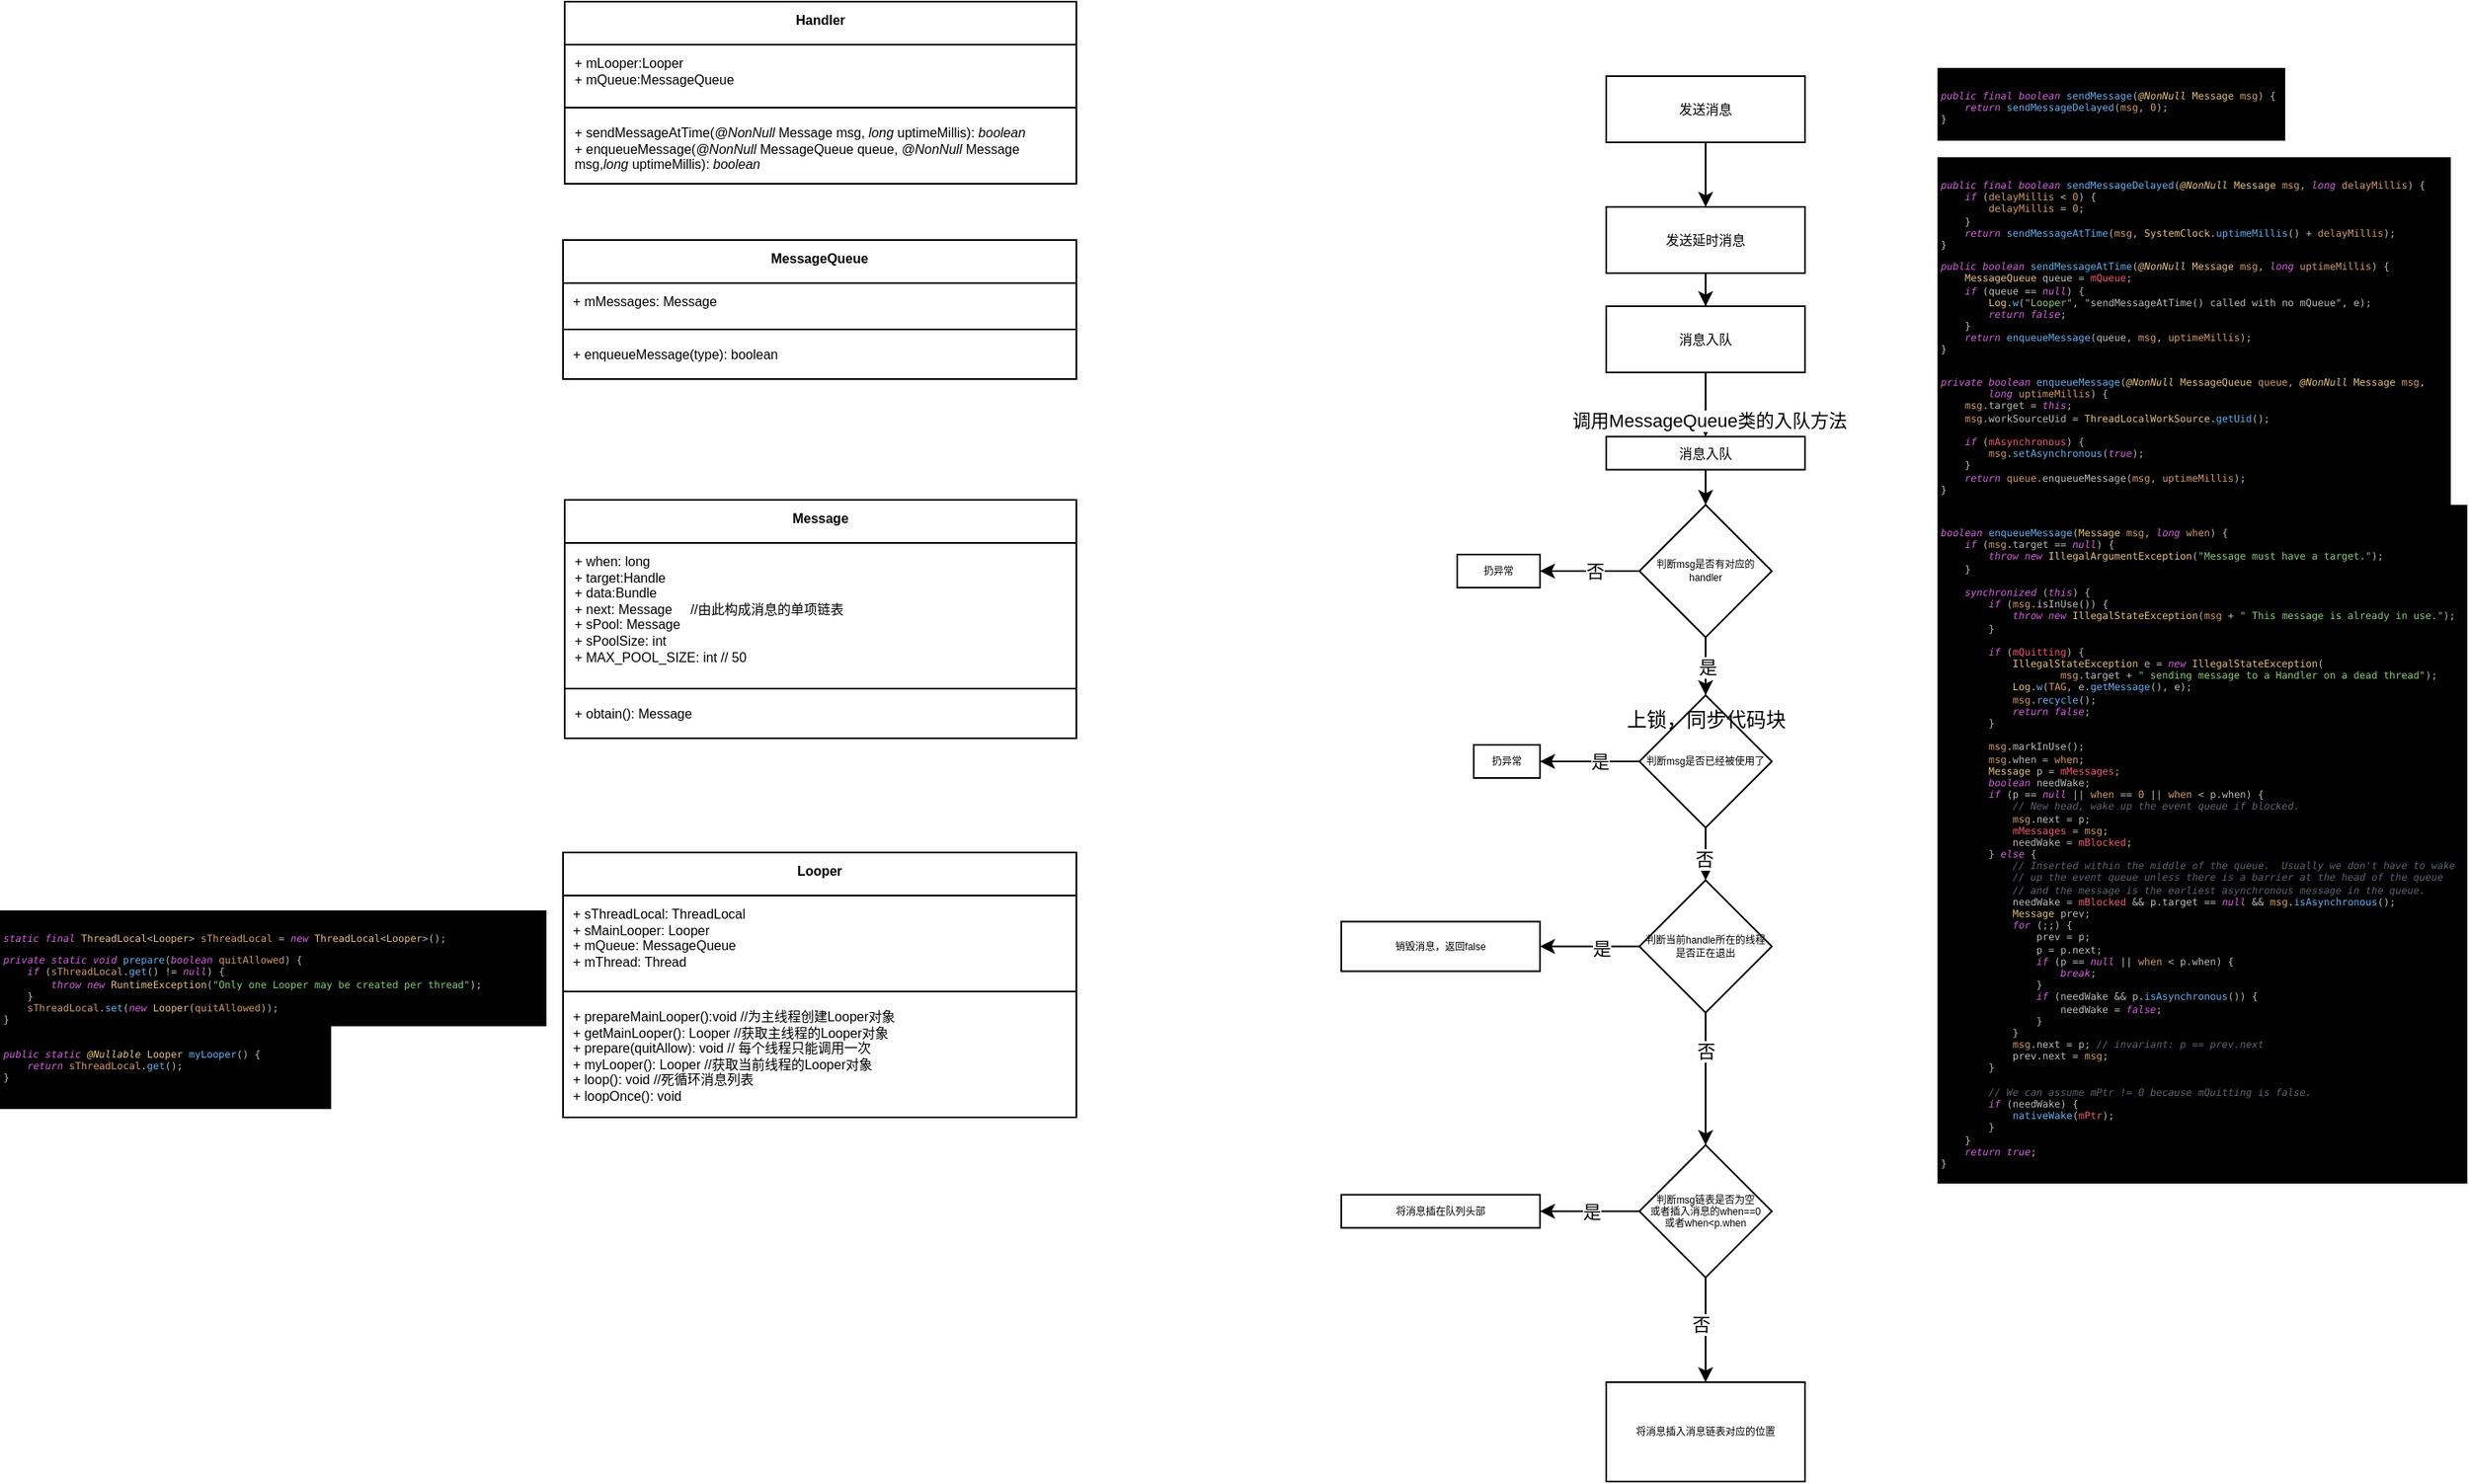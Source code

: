 <mxfile version="24.2.0" type="device" pages="2">
  <diagram id="KgLerE87KBL7YLeJpYM6" name="Handle">
    <mxGraphModel dx="254" dy="1378" grid="1" gridSize="10" guides="1" tooltips="1" connect="1" arrows="1" fold="1" page="1" pageScale="1" pageWidth="827" pageHeight="1169" math="0" shadow="0">
      <root>
        <mxCell id="0" />
        <mxCell id="1" parent="0" />
        <mxCell id="SVF_KBN14g_UiQ-_b-FJ-1" value="" style="edgeStyle=orthogonalEdgeStyle;rounded=0;orthogonalLoop=1;jettySize=auto;html=1;" parent="1" source="SVF_KBN14g_UiQ-_b-FJ-2" target="SVF_KBN14g_UiQ-_b-FJ-4" edge="1">
          <mxGeometry relative="1" as="geometry" />
        </mxCell>
        <mxCell id="SVF_KBN14g_UiQ-_b-FJ-2" value="&lt;pre style=&quot;font-size: 8px; text-align: left;&quot;&gt;发送消息&lt;/pre&gt;" style="rounded=0;whiteSpace=wrap;html=1;fontColor=default;" parent="1" vertex="1">
          <mxGeometry x="2760" y="81" width="120" height="40" as="geometry" />
        </mxCell>
        <mxCell id="SVF_KBN14g_UiQ-_b-FJ-3" value="&lt;pre style=&quot;font-style: normal; font-variant-ligatures: normal; font-variant-caps: normal; font-weight: 400; letter-spacing: normal; orphans: 2; text-indent: 0px; text-transform: none; widows: 2; word-spacing: 0px; -webkit-text-stroke-width: 0px; text-decoration-thickness: initial; text-decoration-style: initial; text-decoration-color: initial; font-size: 6px; text-align: left; color: rgb(187, 187, 187);&quot;&gt;&lt;pre style=&quot;font-size: 6px;&quot;&gt;&lt;span style=&quot;color: rgb(213, 95, 222); font-style: italic; font-size: 6px;&quot;&gt;public final boolean &lt;/span&gt;&lt;span style=&quot;color: rgb(97, 175, 239); font-size: 6px;&quot;&gt;sendMessage&lt;/span&gt;(&lt;span style=&quot;color: rgb(229, 192, 123); font-style: italic; font-size: 6px;&quot;&gt;@NonNull &lt;/span&gt;&lt;span style=&quot;color: rgb(229, 192, 123); font-size: 6px;&quot;&gt;Message &lt;/span&gt;&lt;span style=&quot;color: rgb(209, 154, 102); font-size: 6px;&quot;&gt;msg&lt;/span&gt;) {&lt;br style=&quot;font-size: 6px;&quot;&gt;    &lt;span style=&quot;color: rgb(213, 95, 222); font-style: italic; font-size: 6px;&quot;&gt;return &lt;/span&gt;&lt;span style=&quot;color: rgb(97, 175, 239); font-size: 6px;&quot;&gt;sendMessageDelayed&lt;/span&gt;(&lt;span style=&quot;color: rgb(209, 154, 102); font-size: 6px;&quot;&gt;msg&lt;/span&gt;, &lt;span style=&quot;color: rgb(209, 154, 102); font-size: 6px;&quot;&gt;0&lt;/span&gt;);&lt;br style=&quot;font-size: 6px;&quot;&gt;}&lt;/pre&gt;&lt;/pre&gt;" style="text;whiteSpace=wrap;html=1;labelBackgroundColor=none;fillColor=#000000;fontSize=6;" parent="1" vertex="1">
          <mxGeometry x="2960" y="76" width="210" height="44" as="geometry" />
        </mxCell>
        <mxCell id="SVF_KBN14g_UiQ-_b-FJ-30" value="" style="edgeStyle=orthogonalEdgeStyle;rounded=0;orthogonalLoop=1;jettySize=auto;html=1;" parent="1" source="SVF_KBN14g_UiQ-_b-FJ-4" target="SVF_KBN14g_UiQ-_b-FJ-29" edge="1">
          <mxGeometry relative="1" as="geometry" />
        </mxCell>
        <mxCell id="SVF_KBN14g_UiQ-_b-FJ-4" value="&lt;pre style=&quot;font-size: 8px; text-align: left;&quot;&gt;发送延时消息&lt;/pre&gt;" style="rounded=0;whiteSpace=wrap;html=1;fontColor=default;" parent="1" vertex="1">
          <mxGeometry x="2760" y="160" width="120" height="40" as="geometry" />
        </mxCell>
        <mxCell id="SVF_KBN14g_UiQ-_b-FJ-13" value="&lt;pre style=&quot;color: rgb(187, 187, 187); font-size: 6px; font-style: normal; font-variant-ligatures: normal; font-variant-caps: normal; font-weight: 400; letter-spacing: normal; orphans: 2; text-align: left; text-indent: 0px; text-transform: none; widows: 2; word-spacing: 0px; -webkit-text-stroke-width: 0px; text-decoration-thickness: initial; text-decoration-style: initial; text-decoration-color: initial;&quot;&gt;&lt;span style=&quot;color: rgb(213, 95, 222); font-style: italic; font-size: 6px;&quot;&gt;public final boolean &lt;/span&gt;&lt;span style=&quot;color: rgb(97, 175, 239); font-size: 6px;&quot;&gt;sendMessageDelayed&lt;/span&gt;(&lt;span style=&quot;color: rgb(229, 192, 123); font-style: italic; font-size: 6px;&quot;&gt;@NonNull &lt;/span&gt;&lt;span style=&quot;color: rgb(229, 192, 123); font-size: 6px;&quot;&gt;Message &lt;/span&gt;&lt;span style=&quot;color: rgb(209, 154, 102); font-size: 6px;&quot;&gt;msg&lt;/span&gt;, &lt;span style=&quot;color: rgb(213, 95, 222); font-style: italic; font-size: 6px;&quot;&gt;long &lt;/span&gt;&lt;span style=&quot;color: rgb(209, 154, 102); font-size: 6px;&quot;&gt;delayMillis&lt;/span&gt;) {&lt;br style=&quot;font-size: 6px;&quot;&gt;    &lt;span style=&quot;color: rgb(213, 95, 222); font-style: italic; font-size: 6px;&quot;&gt;if &lt;/span&gt;(&lt;span style=&quot;color: rgb(209, 154, 102); font-size: 6px;&quot;&gt;delayMillis &lt;/span&gt;&amp;lt; &lt;span style=&quot;color: rgb(209, 154, 102); font-size: 6px;&quot;&gt;0&lt;/span&gt;) {&lt;br style=&quot;font-size: 6px;&quot;&gt;        &lt;span style=&quot;color: rgb(209, 154, 102); font-size: 6px;&quot;&gt;delayMillis &lt;/span&gt;= &lt;span style=&quot;color: rgb(209, 154, 102); font-size: 6px;&quot;&gt;0&lt;/span&gt;;&lt;br style=&quot;font-size: 6px;&quot;&gt;    }&lt;br style=&quot;font-size: 6px;&quot;&gt;    &lt;span style=&quot;color: rgb(213, 95, 222); font-style: italic; font-size: 6px;&quot;&gt;return &lt;/span&gt;&lt;span style=&quot;color: rgb(97, 175, 239); font-size: 6px;&quot;&gt;sendMessageAtTime&lt;/span&gt;(&lt;span style=&quot;color: rgb(209, 154, 102); font-size: 6px;&quot;&gt;msg&lt;/span&gt;, &lt;span style=&quot;color: rgb(229, 192, 123); font-size: 6px;&quot;&gt;SystemClock&lt;/span&gt;.&lt;span style=&quot;color: rgb(97, 175, 239); font-size: 6px;&quot;&gt;uptimeMillis&lt;/span&gt;() + &lt;span style=&quot;color: rgb(209, 154, 102); font-size: 6px;&quot;&gt;delayMillis&lt;/span&gt;);&lt;br style=&quot;font-size: 6px;&quot;&gt;}&lt;br style=&quot;font-size: 6px;&quot;&gt;&lt;pre style=&quot;font-size: 6px;&quot;&gt;&lt;span style=&quot;color: rgb(213, 95, 222); font-style: italic; font-size: 6px;&quot;&gt;public boolean &lt;/span&gt;&lt;span style=&quot;color: rgb(97, 175, 239); font-size: 6px;&quot;&gt;sendMessageAtTime&lt;/span&gt;(&lt;span style=&quot;color: rgb(229, 192, 123); font-style: italic; font-size: 6px;&quot;&gt;@NonNull &lt;/span&gt;&lt;span style=&quot;color: rgb(229, 192, 123); font-size: 6px;&quot;&gt;Message &lt;/span&gt;&lt;span style=&quot;color: rgb(209, 154, 102); font-size: 6px;&quot;&gt;msg&lt;/span&gt;, &lt;span style=&quot;color: rgb(213, 95, 222); font-style: italic; font-size: 6px;&quot;&gt;long &lt;/span&gt;&lt;span style=&quot;color: rgb(209, 154, 102); font-size: 6px;&quot;&gt;uptimeMillis&lt;/span&gt;) {&lt;br style=&quot;font-size: 6px;&quot;&gt;    &lt;span style=&quot;color: rgb(229, 192, 123); font-size: 6px;&quot;&gt;MessageQueue &lt;/span&gt;queue = &lt;span style=&quot;color: rgb(239, 89, 111); font-size: 6px;&quot;&gt;mQueue&lt;/span&gt;;&lt;br style=&quot;font-size: 6px;&quot;&gt;    &lt;span style=&quot;color: rgb(213, 95, 222); font-style: italic; font-size: 6px;&quot;&gt;if &lt;/span&gt;(queue == &lt;span style=&quot;color: rgb(213, 95, 222); font-style: italic; font-size: 6px;&quot;&gt;null&lt;/span&gt;) {&lt;br style=&quot;font-size: 6px;&quot;&gt;        &lt;span style=&quot;color: rgb(229, 192, 123); font-size: 6px;&quot;&gt;Log&lt;/span&gt;.&lt;span style=&quot;color: rgb(97, 175, 239); font-size: 6px;&quot;&gt;w&lt;/span&gt;(&lt;span style=&quot;color: rgb(137, 202, 120); font-size: 6px;&quot;&gt;&quot;Looper&quot;&lt;/span&gt;, &quot;sendMessageAtTime() called with no mQueue&quot;, e);&lt;br&gt;        &lt;span style=&quot;color: rgb(213, 95, 222); font-style: italic; font-size: 6px;&quot;&gt;return false&lt;/span&gt;;&lt;br style=&quot;font-size: 6px;&quot;&gt;    }&lt;br style=&quot;font-size: 6px;&quot;&gt;    &lt;span style=&quot;color: rgb(213, 95, 222); font-style: italic; font-size: 6px;&quot;&gt;return &lt;/span&gt;&lt;span style=&quot;color: rgb(97, 175, 239); font-size: 6px;&quot;&gt;enqueueMessage&lt;/span&gt;(queue, &lt;span style=&quot;color: rgb(209, 154, 102); font-size: 6px;&quot;&gt;msg&lt;/span&gt;, &lt;span style=&quot;color: rgb(209, 154, 102); font-size: 6px;&quot;&gt;uptimeMillis&lt;/span&gt;);&lt;br style=&quot;font-size: 6px;&quot;&gt;}&lt;/pre&gt;&lt;br style=&quot;font-size: 6px;&quot;&gt;&lt;/pre&gt;" style="text;whiteSpace=wrap;html=1;fontSize=6;fillColor=#000000;labelBackgroundColor=none;" parent="1" vertex="1">
          <mxGeometry x="2960" y="130" width="310" height="120" as="geometry" />
        </mxCell>
        <mxCell id="SVF_KBN14g_UiQ-_b-FJ-18" value="Handler" style="swimlane;fontStyle=1;align=center;verticalAlign=top;childLayout=stackLayout;horizontal=1;startSize=26;horizontalStack=0;resizeParent=1;resizeParentMax=0;resizeLast=0;collapsible=1;marginBottom=0;whiteSpace=wrap;html=1;fontSize=8;" parent="1" vertex="1">
          <mxGeometry x="2131" y="36" width="309" height="110" as="geometry">
            <mxRectangle x="2131" y="36" width="80" height="30" as="alternateBounds" />
          </mxGeometry>
        </mxCell>
        <mxCell id="SVF_KBN14g_UiQ-_b-FJ-19" value="+ mLooper:Looper&lt;div style=&quot;font-size: 8px;&quot;&gt;+ mQueue:MessageQueue&lt;/div&gt;" style="text;strokeColor=none;fillColor=none;align=left;verticalAlign=top;spacingLeft=4;spacingRight=4;overflow=hidden;rotatable=0;points=[[0,0.5],[1,0.5]];portConstraint=eastwest;whiteSpace=wrap;html=1;fontSize=8;" parent="SVF_KBN14g_UiQ-_b-FJ-18" vertex="1">
          <mxGeometry y="26" width="309" height="34" as="geometry" />
        </mxCell>
        <mxCell id="SVF_KBN14g_UiQ-_b-FJ-20" value="" style="line;strokeWidth=1;fillColor=none;align=left;verticalAlign=middle;spacingTop=-1;spacingLeft=3;spacingRight=3;rotatable=0;labelPosition=right;points=[];portConstraint=eastwest;strokeColor=inherit;fontSize=8;" parent="SVF_KBN14g_UiQ-_b-FJ-18" vertex="1">
          <mxGeometry y="60" width="309" height="8" as="geometry" />
        </mxCell>
        <mxCell id="SVF_KBN14g_UiQ-_b-FJ-21" value="+&amp;nbsp;&lt;span style=&quot;font-size: 8px; background-color: initial;&quot;&gt;sendMessageAtTime&lt;/span&gt;&lt;span style=&quot;font-size: 8px; background-color: initial;&quot;&gt;(&lt;/span&gt;&lt;span style=&quot;font-size: 8px; background-color: initial; font-style: italic;&quot;&gt;@NonNull &lt;/span&gt;&lt;span style=&quot;font-size: 8px; background-color: initial;&quot;&gt;Message &lt;/span&gt;&lt;span style=&quot;font-size: 8px; background-color: initial;&quot;&gt;msg&lt;/span&gt;&lt;span style=&quot;font-size: 8px; background-color: initial;&quot;&gt;, &lt;/span&gt;&lt;span style=&quot;font-size: 8px; background-color: initial; font-style: italic;&quot;&gt;long &lt;/span&gt;&lt;span style=&quot;font-size: 8px; background-color: initial;&quot;&gt;uptimeMillis&lt;/span&gt;&lt;span style=&quot;font-size: 8px; background-color: initial;&quot;&gt;)&lt;/span&gt;&lt;span style=&quot;background-color: initial; font-size: 8px;&quot;&gt;:&amp;nbsp;&lt;/span&gt;&lt;span style=&quot;font-style: italic; font-size: 8px; background-color: initial;&quot;&gt;boolean&amp;nbsp;&lt;/span&gt;&lt;div style=&quot;font-size: 8px;&quot;&gt;+&amp;nbsp;&lt;span style=&quot;font-size: 8px; background-color: initial;&quot;&gt;enqueueMessage&lt;/span&gt;&lt;span style=&quot;font-size: 8px; background-color: initial;&quot;&gt;(&lt;/span&gt;&lt;span style=&quot;font-size: 8px; background-color: initial; font-style: italic;&quot;&gt;@NonNull &lt;/span&gt;&lt;span style=&quot;font-size: 8px; background-color: initial;&quot;&gt;MessageQueue &lt;/span&gt;&lt;span style=&quot;font-size: 8px; background-color: initial;&quot;&gt;queue&lt;/span&gt;&lt;span style=&quot;font-size: 8px; background-color: initial;&quot;&gt;, &lt;/span&gt;&lt;span style=&quot;font-size: 8px; background-color: initial; font-style: italic;&quot;&gt;@NonNull &lt;/span&gt;&lt;span style=&quot;font-size: 8px; background-color: initial;&quot;&gt;Message &lt;/span&gt;&lt;span style=&quot;font-size: 8px; background-color: initial;&quot;&gt;msg&lt;/span&gt;&lt;span style=&quot;font-size: 8px; background-color: initial;&quot;&gt;,&lt;/span&gt;&lt;span style=&quot;font-size: 8px; background-color: initial; font-style: italic;&quot;&gt;long &lt;/span&gt;&lt;span style=&quot;font-size: 8px; background-color: initial;&quot;&gt;uptimeMillis&lt;/span&gt;&lt;span style=&quot;font-size: 8px; background-color: initial;&quot;&gt;)&lt;/span&gt;&lt;span style=&quot;background-color: initial; font-size: 8px;&quot;&gt;:&amp;nbsp;&lt;/span&gt;&lt;span style=&quot;background-color: initial; font-style: italic; font-size: 8px;&quot;&gt;boolean&amp;nbsp;&lt;/span&gt;&lt;br style=&quot;font-size: 8px;&quot;&gt;&lt;/div&gt;" style="text;strokeColor=none;fillColor=none;align=left;verticalAlign=top;spacingLeft=4;spacingRight=4;overflow=hidden;rotatable=0;points=[[0,0.5],[1,0.5]];portConstraint=eastwest;whiteSpace=wrap;html=1;fontColor=#000000;fontSize=8;" parent="SVF_KBN14g_UiQ-_b-FJ-18" vertex="1">
          <mxGeometry y="68" width="309" height="42" as="geometry" />
        </mxCell>
        <mxCell id="SVF_KBN14g_UiQ-_b-FJ-34" value="" style="edgeStyle=orthogonalEdgeStyle;rounded=0;orthogonalLoop=1;jettySize=auto;html=1;" parent="1" source="SVF_KBN14g_UiQ-_b-FJ-29" target="SVF_KBN14g_UiQ-_b-FJ-33" edge="1">
          <mxGeometry relative="1" as="geometry" />
        </mxCell>
        <mxCell id="SVF_KBN14g_UiQ-_b-FJ-35" value="调用MessageQueue类的入队方法" style="edgeLabel;html=1;align=center;verticalAlign=middle;resizable=0;points=[];" parent="SVF_KBN14g_UiQ-_b-FJ-34" vertex="1" connectable="0">
          <mxGeometry x="0.538" y="2" relative="1" as="geometry">
            <mxPoint as="offset" />
          </mxGeometry>
        </mxCell>
        <mxCell id="SVF_KBN14g_UiQ-_b-FJ-29" value="&lt;pre style=&quot;font-size: 8px; text-align: left;&quot;&gt;消息入队&lt;/pre&gt;" style="rounded=0;whiteSpace=wrap;html=1;fontColor=default;" parent="1" vertex="1">
          <mxGeometry x="2760" y="220" width="120" height="40" as="geometry" />
        </mxCell>
        <mxCell id="SVF_KBN14g_UiQ-_b-FJ-32" value="&lt;pre style=&quot;color: rgb(187, 187, 187); font-size: 6px; font-style: normal; font-variant-ligatures: normal; font-variant-caps: normal; font-weight: 400; letter-spacing: normal; orphans: 2; text-align: left; text-indent: 0px; text-transform: none; widows: 2; word-spacing: 0px; -webkit-text-stroke-width: 0px; text-decoration-thickness: initial; text-decoration-style: initial; text-decoration-color: initial;&quot;&gt;&lt;span style=&quot;color: rgb(213, 95, 222); font-style: italic; font-size: 6px;&quot;&gt;private boolean &lt;/span&gt;&lt;span style=&quot;color: rgb(97, 175, 239); font-size: 6px;&quot;&gt;enqueueMessage&lt;/span&gt;(&lt;span style=&quot;color: rgb(229, 192, 123); font-style: italic; font-size: 6px;&quot;&gt;@NonNull &lt;/span&gt;&lt;span style=&quot;color: rgb(229, 192, 123); font-size: 6px;&quot;&gt;MessageQueue &lt;/span&gt;&lt;span style=&quot;color: rgb(209, 154, 102); font-size: 6px;&quot;&gt;queue&lt;/span&gt;, &lt;span style=&quot;color: rgb(229, 192, 123); font-style: italic; font-size: 6px;&quot;&gt;@NonNull &lt;/span&gt;&lt;span style=&quot;color: rgb(229, 192, 123); font-size: 6px;&quot;&gt;Message &lt;/span&gt;&lt;span style=&quot;color: rgb(209, 154, 102); font-size: 6px;&quot;&gt;msg&lt;/span&gt;,&lt;br style=&quot;font-size: 6px;&quot;&gt;        &lt;span style=&quot;color: rgb(213, 95, 222); font-style: italic; font-size: 6px;&quot;&gt;long &lt;/span&gt;&lt;span style=&quot;color: rgb(209, 154, 102); font-size: 6px;&quot;&gt;uptimeMillis&lt;/span&gt;) {&lt;br style=&quot;font-size: 6px;&quot;&gt;    &lt;span style=&quot;color: rgb(209, 154, 102); font-size: 6px;&quot;&gt;msg&lt;/span&gt;.target = &lt;span style=&quot;color: rgb(213, 95, 222); font-style: italic; font-size: 6px;&quot;&gt;this&lt;/span&gt;;&lt;br style=&quot;font-size: 6px;&quot;&gt;    &lt;span style=&quot;color: rgb(209, 154, 102); font-size: 6px;&quot;&gt;msg&lt;/span&gt;.workSourceUid = &lt;span style=&quot;color: rgb(229, 192, 123); font-size: 6px;&quot;&gt;ThreadLocalWorkSource&lt;/span&gt;.&lt;span style=&quot;color: rgb(97, 175, 239); font-size: 6px;&quot;&gt;getUid&lt;/span&gt;();&lt;br style=&quot;font-size: 6px;&quot;&gt;&lt;br style=&quot;font-size: 6px;&quot;&gt;    &lt;span style=&quot;color: rgb(213, 95, 222); font-style: italic; font-size: 6px;&quot;&gt;if &lt;/span&gt;(&lt;span style=&quot;color: rgb(239, 89, 111); font-size: 6px;&quot;&gt;mAsynchronous&lt;/span&gt;) {&lt;br style=&quot;font-size: 6px;&quot;&gt;        &lt;span style=&quot;color: rgb(209, 154, 102); font-size: 6px;&quot;&gt;msg&lt;/span&gt;.&lt;span style=&quot;color: rgb(97, 175, 239); font-size: 6px;&quot;&gt;setAsynchronous&lt;/span&gt;(&lt;span style=&quot;color: rgb(213, 95, 222); font-style: italic; font-size: 6px;&quot;&gt;true&lt;/span&gt;);&lt;br style=&quot;font-size: 6px;&quot;&gt;    }&lt;br style=&quot;font-size: 6px;&quot;&gt;    &lt;span style=&quot;color: rgb(213, 95, 222); font-style: italic; font-size: 6px;&quot;&gt;return &lt;/span&gt;&lt;span style=&quot;color: rgb(209, 154, 102); font-size: 6px;&quot;&gt;queue&lt;/span&gt;.enqueueMessage(&lt;span style=&quot;color: rgb(209, 154, 102); font-size: 6px;&quot;&gt;msg&lt;/span&gt;, &lt;span style=&quot;color: rgb(209, 154, 102); font-size: 6px;&quot;&gt;uptimeMillis&lt;/span&gt;);&lt;br style=&quot;font-size: 6px;&quot;&gt;}&lt;/pre&gt;" style="text;whiteSpace=wrap;html=1;fontSize=6;fillColor=#000000;" parent="1" vertex="1">
          <mxGeometry x="2960" y="249" width="310" height="91" as="geometry" />
        </mxCell>
        <mxCell id="SVF_KBN14g_UiQ-_b-FJ-41" value="" style="edgeStyle=orthogonalEdgeStyle;rounded=0;orthogonalLoop=1;jettySize=auto;html=1;" parent="1" source="SVF_KBN14g_UiQ-_b-FJ-33" target="SVF_KBN14g_UiQ-_b-FJ-40" edge="1">
          <mxGeometry relative="1" as="geometry" />
        </mxCell>
        <mxCell id="SVF_KBN14g_UiQ-_b-FJ-33" value="&lt;pre style=&quot;font-size: 8px; text-align: left;&quot;&gt;消息入队&lt;/pre&gt;" style="rounded=0;whiteSpace=wrap;html=1;fontColor=default;" parent="1" vertex="1">
          <mxGeometry x="2760" y="298.75" width="120" height="20" as="geometry" />
        </mxCell>
        <UserObject label="&lt;pre style=&quot;color: rgb(187, 187, 187); font-size: 6px; font-style: normal; font-variant-ligatures: normal; font-variant-caps: normal; font-weight: 400; letter-spacing: normal; orphans: 2; text-align: left; text-indent: 0px; text-transform: none; widows: 2; word-spacing: 0px; -webkit-text-stroke-width: 0px; text-decoration-thickness: initial; text-decoration-style: initial; text-decoration-color: initial;&quot;&gt;&lt;span style=&quot;color: rgb(213, 95, 222); font-style: italic; font-size: 6px;&quot;&gt;boolean &lt;/span&gt;&lt;span style=&quot;color: rgb(97, 175, 239); font-size: 6px;&quot;&gt;enqueueMessage&lt;/span&gt;(&lt;span style=&quot;color: rgb(229, 192, 123); font-size: 6px;&quot;&gt;Message &lt;/span&gt;&lt;span style=&quot;color: rgb(209, 154, 102); font-size: 6px;&quot;&gt;msg&lt;/span&gt;, &lt;span style=&quot;color: rgb(213, 95, 222); font-style: italic; font-size: 6px;&quot;&gt;long &lt;/span&gt;&lt;span style=&quot;color: rgb(209, 154, 102); font-size: 6px;&quot;&gt;when&lt;/span&gt;) {&lt;br style=&quot;font-size: 6px;&quot;&gt;    &lt;span style=&quot;color: rgb(213, 95, 222); font-style: italic; font-size: 6px;&quot;&gt;if &lt;/span&gt;(&lt;span style=&quot;color: rgb(209, 154, 102); font-size: 6px;&quot;&gt;msg&lt;/span&gt;.target == &lt;span style=&quot;color: rgb(213, 95, 222); font-style: italic; font-size: 6px;&quot;&gt;null&lt;/span&gt;) {&lt;br style=&quot;font-size: 6px;&quot;&gt;        &lt;span style=&quot;color: rgb(213, 95, 222); font-style: italic; font-size: 6px;&quot;&gt;throw new &lt;/span&gt;&lt;span style=&quot;color: rgb(229, 192, 123); font-size: 6px;&quot;&gt;IllegalArgumentException&lt;/span&gt;(&lt;span style=&quot;color: rgb(137, 202, 120); font-size: 6px;&quot;&gt;&quot;Message must have a target.&quot;&lt;/span&gt;);&lt;br style=&quot;font-size: 6px;&quot;&gt;    }&lt;br style=&quot;font-size: 6px;&quot;&gt;&lt;br style=&quot;font-size: 6px;&quot;&gt;    &lt;span style=&quot;color: rgb(213, 95, 222); font-style: italic; font-size: 6px;&quot;&gt;synchronized &lt;/span&gt;(&lt;span style=&quot;color: rgb(213, 95, 222); font-style: italic; font-size: 6px;&quot;&gt;this&lt;/span&gt;) {&lt;br style=&quot;font-size: 6px;&quot;&gt;        &lt;span style=&quot;color: rgb(213, 95, 222); font-style: italic; font-size: 6px;&quot;&gt;if &lt;/span&gt;(&lt;span style=&quot;color: rgb(209, 154, 102); font-size: 6px;&quot;&gt;msg&lt;/span&gt;.isInUse()) {&lt;br style=&quot;font-size: 6px;&quot;&gt;            &lt;span style=&quot;color: rgb(213, 95, 222); font-style: italic; font-size: 6px;&quot;&gt;throw new &lt;/span&gt;&lt;span style=&quot;color: rgb(229, 192, 123); font-size: 6px;&quot;&gt;IllegalStateException&lt;/span&gt;(&lt;span style=&quot;color: rgb(209, 154, 102); font-size: 6px;&quot;&gt;msg &lt;/span&gt;+ &lt;span style=&quot;color: rgb(137, 202, 120); font-size: 6px;&quot;&gt;&quot; This message is already in use.&quot;&lt;/span&gt;);&lt;br style=&quot;font-size: 6px;&quot;&gt;        }&lt;br style=&quot;font-size: 6px;&quot;&gt;&lt;br style=&quot;font-size: 6px;&quot;&gt;        &lt;span style=&quot;color: rgb(213, 95, 222); font-style: italic; font-size: 6px;&quot;&gt;if &lt;/span&gt;(&lt;span style=&quot;color: rgb(239, 89, 111); font-size: 6px;&quot;&gt;mQuitting&lt;/span&gt;) {&lt;br style=&quot;font-size: 6px;&quot;&gt;            &lt;span style=&quot;color: rgb(229, 192, 123); font-size: 6px;&quot;&gt;IllegalStateException &lt;/span&gt;e = &lt;span style=&quot;color: rgb(213, 95, 222); font-style: italic; font-size: 6px;&quot;&gt;new &lt;/span&gt;&lt;span style=&quot;color: rgb(229, 192, 123); font-size: 6px;&quot;&gt;IllegalStateException&lt;/span&gt;(&lt;br style=&quot;font-size: 6px;&quot;&gt;                    &lt;span style=&quot;color: rgb(209, 154, 102); font-size: 6px;&quot;&gt;msg&lt;/span&gt;.target + &lt;span style=&quot;color: rgb(137, 202, 120); font-size: 6px;&quot;&gt;&quot; sending message to a Handler on a dead thread&quot;&lt;/span&gt;);&lt;br style=&quot;font-size: 6px;&quot;&gt;            &lt;span style=&quot;color: rgb(229, 192, 123); font-size: 6px;&quot;&gt;Log&lt;/span&gt;.&lt;span style=&quot;color: rgb(97, 175, 239); font-size: 6px;&quot;&gt;w&lt;/span&gt;(&lt;span style=&quot;color: rgb(209, 154, 102); font-size: 6px;&quot;&gt;TAG&lt;/span&gt;, e.&lt;span style=&quot;color: rgb(97, 175, 239); font-size: 6px;&quot;&gt;getMessage&lt;/span&gt;(), e);&lt;br style=&quot;font-size: 6px;&quot;&gt;            &lt;span style=&quot;color: rgb(209, 154, 102); font-size: 6px;&quot;&gt;msg&lt;/span&gt;.&lt;span style=&quot;color: rgb(97, 175, 239); font-size: 6px;&quot;&gt;recycle&lt;/span&gt;();&lt;br style=&quot;font-size: 6px;&quot;&gt;            &lt;span style=&quot;color: rgb(213, 95, 222); font-style: italic; font-size: 6px;&quot;&gt;return false&lt;/span&gt;;&lt;br style=&quot;font-size: 6px;&quot;&gt;        }&lt;br style=&quot;font-size: 6px;&quot;&gt;&lt;br style=&quot;font-size: 6px;&quot;&gt;        &lt;span style=&quot;color: rgb(209, 154, 102); font-size: 6px;&quot;&gt;msg&lt;/span&gt;.markInUse();&lt;br style=&quot;font-size: 6px;&quot;&gt;        &lt;span style=&quot;color: rgb(209, 154, 102); font-size: 6px;&quot;&gt;msg&lt;/span&gt;.when = &lt;span style=&quot;color: rgb(209, 154, 102); font-size: 6px;&quot;&gt;when&lt;/span&gt;;&lt;br style=&quot;font-size: 6px;&quot;&gt;        &lt;span style=&quot;color: rgb(229, 192, 123); font-size: 6px;&quot;&gt;Message &lt;/span&gt;p = &lt;span style=&quot;color: rgb(239, 89, 111); font-size: 6px;&quot;&gt;mMessages&lt;/span&gt;;&lt;br style=&quot;font-size: 6px;&quot;&gt;        &lt;span style=&quot;color: rgb(213, 95, 222); font-style: italic; font-size: 6px;&quot;&gt;boolean &lt;/span&gt;needWake;&lt;br style=&quot;font-size: 6px;&quot;&gt;        &lt;span style=&quot;color: rgb(213, 95, 222); font-style: italic; font-size: 6px;&quot;&gt;if &lt;/span&gt;(p == &lt;span style=&quot;color: rgb(213, 95, 222); font-style: italic; font-size: 6px;&quot;&gt;null &lt;/span&gt;|| &lt;span style=&quot;color: rgb(209, 154, 102); font-size: 6px;&quot;&gt;when &lt;/span&gt;== &lt;span style=&quot;color: rgb(209, 154, 102); font-size: 6px;&quot;&gt;0 &lt;/span&gt;|| &lt;span style=&quot;color: rgb(209, 154, 102); font-size: 6px;&quot;&gt;when &lt;/span&gt;&amp;lt; p.when) {&lt;br style=&quot;font-size: 6px;&quot;&gt;            &lt;span style=&quot;color: rgb(92, 99, 112); font-style: italic; font-size: 6px;&quot;&gt;// New head, wake up the event queue if blocked.&lt;br style=&quot;font-size: 6px;&quot;&gt;&lt;/span&gt;&lt;span style=&quot;color: rgb(92, 99, 112); font-style: italic; font-size: 6px;&quot;&gt;            &lt;/span&gt;&lt;span style=&quot;color: rgb(209, 154, 102); font-size: 6px;&quot;&gt;msg&lt;/span&gt;.next = p;&lt;br style=&quot;font-size: 6px;&quot;&gt;            &lt;span style=&quot;color: rgb(239, 89, 111); font-size: 6px;&quot;&gt;mMessages &lt;/span&gt;= &lt;span style=&quot;color: rgb(209, 154, 102); font-size: 6px;&quot;&gt;msg&lt;/span&gt;;&lt;br style=&quot;font-size: 6px;&quot;&gt;            needWake = &lt;span style=&quot;color: rgb(239, 89, 111); font-size: 6px;&quot;&gt;mBlocked&lt;/span&gt;;&lt;br style=&quot;font-size: 6px;&quot;&gt;        } &lt;span style=&quot;color: rgb(213, 95, 222); font-style: italic; font-size: 6px;&quot;&gt;else &lt;/span&gt;{&lt;br style=&quot;font-size: 6px;&quot;&gt;            &lt;span style=&quot;color: rgb(92, 99, 112); font-style: italic; font-size: 6px;&quot;&gt;// Inserted within the middle of the queue.  Usually we don&#39;t have to wake&lt;br style=&quot;font-size: 6px;&quot;&gt;&lt;/span&gt;&lt;span style=&quot;color: rgb(92, 99, 112); font-style: italic; font-size: 6px;&quot;&gt;            // up the event queue unless there is a barrier at the head of the queue&lt;br style=&quot;font-size: 6px;&quot;&gt;&lt;/span&gt;&lt;span style=&quot;color: rgb(92, 99, 112); font-style: italic; font-size: 6px;&quot;&gt;            // and the message is the earliest asynchronous message in the queue.&lt;br style=&quot;font-size: 6px;&quot;&gt;&lt;/span&gt;&lt;span style=&quot;color: rgb(92, 99, 112); font-style: italic; font-size: 6px;&quot;&gt;            &lt;/span&gt;needWake = &lt;span style=&quot;color: rgb(239, 89, 111); font-size: 6px;&quot;&gt;mBlocked &lt;/span&gt;&amp;amp;&amp;amp; p.target == &lt;span style=&quot;color: rgb(213, 95, 222); font-style: italic; font-size: 6px;&quot;&gt;null &lt;/span&gt;&amp;amp;&amp;amp; &lt;span style=&quot;color: rgb(209, 154, 102); font-size: 6px;&quot;&gt;msg&lt;/span&gt;.&lt;span style=&quot;color: rgb(97, 175, 239); font-size: 6px;&quot;&gt;isAsynchronous&lt;/span&gt;();&lt;br style=&quot;font-size: 6px;&quot;&gt;            &lt;span style=&quot;color: rgb(229, 192, 123); font-size: 6px;&quot;&gt;Message &lt;/span&gt;prev;&lt;br style=&quot;font-size: 6px;&quot;&gt;            &lt;span style=&quot;color: rgb(213, 95, 222); font-style: italic; font-size: 6px;&quot;&gt;for &lt;/span&gt;(;;) {&lt;br style=&quot;font-size: 6px;&quot;&gt;                prev = p;&lt;br style=&quot;font-size: 6px;&quot;&gt;                p = p.next;&lt;br style=&quot;font-size: 6px;&quot;&gt;                &lt;span style=&quot;color: rgb(213, 95, 222); font-style: italic; font-size: 6px;&quot;&gt;if &lt;/span&gt;(p == &lt;span style=&quot;color: rgb(213, 95, 222); font-style: italic; font-size: 6px;&quot;&gt;null &lt;/span&gt;|| &lt;span style=&quot;color: rgb(209, 154, 102); font-size: 6px;&quot;&gt;when &lt;/span&gt;&amp;lt; p.when) {&lt;br style=&quot;font-size: 6px;&quot;&gt;                    &lt;span style=&quot;color: rgb(213, 95, 222); font-style: italic; font-size: 6px;&quot;&gt;break&lt;/span&gt;;&lt;br style=&quot;font-size: 6px;&quot;&gt;                }&lt;br style=&quot;font-size: 6px;&quot;&gt;                &lt;span style=&quot;color: rgb(213, 95, 222); font-style: italic; font-size: 6px;&quot;&gt;if &lt;/span&gt;(needWake &amp;amp;&amp;amp; p.&lt;span style=&quot;color: rgb(97, 175, 239); font-size: 6px;&quot;&gt;isAsynchronous&lt;/span&gt;()) {&lt;br style=&quot;font-size: 6px;&quot;&gt;                    needWake = &lt;span style=&quot;color: rgb(213, 95, 222); font-style: italic; font-size: 6px;&quot;&gt;false&lt;/span&gt;;&lt;br style=&quot;font-size: 6px;&quot;&gt;                }&lt;br style=&quot;font-size: 6px;&quot;&gt;            }&lt;br style=&quot;font-size: 6px;&quot;&gt;            &lt;span style=&quot;color: rgb(209, 154, 102); font-size: 6px;&quot;&gt;msg&lt;/span&gt;.next = p; &lt;span style=&quot;color: rgb(92, 99, 112); font-style: italic; font-size: 6px;&quot;&gt;// invariant: p == prev.next&lt;br style=&quot;font-size: 6px;&quot;&gt;&lt;/span&gt;&lt;span style=&quot;color: rgb(92, 99, 112); font-style: italic; font-size: 6px;&quot;&gt;            &lt;/span&gt;prev.next = &lt;span style=&quot;color: rgb(209, 154, 102); font-size: 6px;&quot;&gt;msg&lt;/span&gt;;&lt;br style=&quot;font-size: 6px;&quot;&gt;        }&lt;br style=&quot;font-size: 6px;&quot;&gt;&lt;br style=&quot;font-size: 6px;&quot;&gt;        &lt;span style=&quot;color: rgb(92, 99, 112); font-style: italic; font-size: 6px;&quot;&gt;// We can assume mPtr != 0 because mQuitting is false.&lt;br style=&quot;font-size: 6px;&quot;&gt;&lt;/span&gt;&lt;span style=&quot;color: rgb(92, 99, 112); font-style: italic; font-size: 6px;&quot;&gt;        &lt;/span&gt;&lt;span style=&quot;color: rgb(213, 95, 222); font-style: italic; font-size: 6px;&quot;&gt;if &lt;/span&gt;(needWake) {&lt;br style=&quot;font-size: 6px;&quot;&gt;            &lt;span style=&quot;color: rgb(97, 175, 239); font-size: 6px;&quot;&gt;nativeWake&lt;/span&gt;(&lt;span style=&quot;color: rgb(239, 89, 111); font-size: 6px;&quot;&gt;mPtr&lt;/span&gt;);&lt;br style=&quot;font-size: 6px;&quot;&gt;        }&lt;br style=&quot;font-size: 6px;&quot;&gt;    }&lt;br style=&quot;font-size: 6px;&quot;&gt;    &lt;span style=&quot;color: rgb(213, 95, 222); font-style: italic; font-size: 6px;&quot;&gt;return true&lt;/span&gt;;&lt;br style=&quot;font-size: 6px;&quot;&gt;}&lt;/pre&gt;" link="&lt;pre style=&quot;color: rgb(187, 187, 187); font-size: 20px; font-style: normal; font-variant-ligatures: normal; font-variant-caps: normal; font-weight: 400; letter-spacing: normal; orphans: 2; text-align: left; text-indent: 0px; text-transform: none; widows: 2; word-spacing: 0px; -webkit-text-stroke-width: 0px; text-decoration-thickness: initial; text-decoration-style: initial; text-decoration-color: initial;&quot;&gt;&lt;span style=&quot;color: rgb(213, 95, 222); font-style: italic;&quot;&gt;boolean &lt;/span&gt;&lt;span style=&quot;color: rgb(97, 175, 239);&quot;&gt;enqueueMessage&lt;/span&gt;(&lt;span style=&quot;color: rgb(229, 192, 123);&quot;&gt;Message &lt;/span&gt;&lt;span style=&quot;color: rgb(209, 154, 102);&quot;&gt;msg&lt;/span&gt;, &lt;span style=&quot;color: rgb(213, 95, 222); font-style: italic;&quot;&gt;long &lt;/span&gt;&lt;span style=&quot;color: rgb(209, 154, 102);&quot;&gt;when&lt;/span&gt;) {&lt;br&gt;    &lt;span style=&quot;color: rgb(213, 95, 222); font-style: italic;&quot;&gt;if &lt;/span&gt;(&lt;span style=&quot;color: rgb(209, 154, 102);&quot;&gt;msg&lt;/span&gt;.target == &lt;span style=&quot;color: rgb(213, 95, 222); font-style: italic;&quot;&gt;null&lt;/span&gt;) {&lt;br&gt;        &lt;span style=&quot;color: rgb(213, 95, 222); font-style: italic;&quot;&gt;throw new &lt;/span&gt;&lt;span style=&quot;color: rgb(229, 192, 123);&quot;&gt;IllegalArgumentException&lt;/span&gt;(&lt;span style=&quot;color: rgb(137, 202, 120);&quot;&gt;&quot;Message must have a target.&quot;&lt;/span&gt;);&lt;br&gt;    }&lt;br&gt;&lt;br&gt;    &lt;span style=&quot;color: rgb(213, 95, 222); font-style: italic;&quot;&gt;synchronized &lt;/span&gt;(&lt;span style=&quot;color: rgb(213, 95, 222); font-style: italic;&quot;&gt;this&lt;/span&gt;) {&lt;br&gt;        &lt;span style=&quot;color: rgb(213, 95, 222); font-style: italic;&quot;&gt;if &lt;/span&gt;(&lt;span style=&quot;color: rgb(209, 154, 102);&quot;&gt;msg&lt;/span&gt;.isInUse()) {&lt;br&gt;            &lt;span style=&quot;color: rgb(213, 95, 222); font-style: italic;&quot;&gt;throw new &lt;/span&gt;&lt;span style=&quot;color: rgb(229, 192, 123);&quot;&gt;IllegalStateException&lt;/span&gt;(&lt;span style=&quot;color: rgb(209, 154, 102);&quot;&gt;msg &lt;/span&gt;+ &lt;span style=&quot;color: rgb(137, 202, 120);&quot;&gt;&quot; This message is already in use.&quot;&lt;/span&gt;);&lt;br&gt;        }&lt;br&gt;&lt;br&gt;        &lt;span style=&quot;color: rgb(213, 95, 222); font-style: italic;&quot;&gt;if &lt;/span&gt;(&lt;span style=&quot;color: rgb(239, 89, 111);&quot;&gt;mQuitting&lt;/span&gt;) {&lt;br&gt;            &lt;span style=&quot;color: rgb(229, 192, 123);&quot;&gt;IllegalStateException &lt;/span&gt;e = &lt;span style=&quot;color: rgb(213, 95, 222); font-style: italic;&quot;&gt;new &lt;/span&gt;&lt;span style=&quot;color: rgb(229, 192, 123);&quot;&gt;IllegalStateException&lt;/span&gt;(&lt;br&gt;                    &lt;span style=&quot;color: rgb(209, 154, 102);&quot;&gt;msg&lt;/span&gt;.target + &lt;span style=&quot;color: rgb(137, 202, 120);&quot;&gt;&quot; sending message to a Handler on a dead thread&quot;&lt;/span&gt;);&lt;br&gt;            &lt;span style=&quot;color: rgb(229, 192, 123);&quot;&gt;Log&lt;/span&gt;.&lt;span style=&quot;color: rgb(97, 175, 239);&quot;&gt;w&lt;/span&gt;(&lt;span style=&quot;color: rgb(209, 154, 102);&quot;&gt;TAG&lt;/span&gt;, e.&lt;span style=&quot;color: rgb(97, 175, 239);&quot;&gt;getMessage&lt;/span&gt;(), e);&lt;br&gt;            &lt;span style=&quot;color: rgb(209, 154, 102);&quot;&gt;msg&lt;/span&gt;.&lt;span style=&quot;color: rgb(97, 175, 239);&quot;&gt;recycle&lt;/span&gt;();&lt;br&gt;            &lt;span style=&quot;color: rgb(213, 95, 222); font-style: italic;&quot;&gt;return false&lt;/span&gt;;&lt;br&gt;        }&lt;br&gt;&lt;br&gt;        &lt;span style=&quot;color: rgb(209, 154, 102);&quot;&gt;msg&lt;/span&gt;.markInUse();&lt;br&gt;        &lt;span style=&quot;color: rgb(209, 154, 102);&quot;&gt;msg&lt;/span&gt;.when = &lt;span style=&quot;color: rgb(209, 154, 102);&quot;&gt;when&lt;/span&gt;;&lt;br&gt;        &lt;span style=&quot;color: rgb(229, 192, 123);&quot;&gt;Message &lt;/span&gt;p = &lt;span style=&quot;color: rgb(239, 89, 111);&quot;&gt;mMessages&lt;/span&gt;;&lt;br&gt;        &lt;span style=&quot;color: rgb(213, 95, 222); font-style: italic;&quot;&gt;boolean &lt;/span&gt;needWake;&lt;br&gt;        &lt;span style=&quot;color: rgb(213, 95, 222); font-style: italic;&quot;&gt;if &lt;/span&gt;(p == &lt;span style=&quot;color: rgb(213, 95, 222); font-style: italic;&quot;&gt;null &lt;/span&gt;|| &lt;span style=&quot;color: rgb(209, 154, 102);&quot;&gt;when &lt;/span&gt;== &lt;span style=&quot;color: rgb(209, 154, 102);&quot;&gt;0 &lt;/span&gt;|| &lt;span style=&quot;color: rgb(209, 154, 102);&quot;&gt;when &lt;/span&gt;&amp;lt; p.when) {&lt;br&gt;            &lt;span style=&quot;color: rgb(92, 99, 112); font-style: italic;&quot;&gt;// New head, wake up the event queue if blocked.&lt;br&gt;&lt;/span&gt;&lt;span style=&quot;color: rgb(92, 99, 112); font-style: italic;&quot;&gt;            &lt;/span&gt;&lt;span style=&quot;color: rgb(209, 154, 102);&quot;&gt;msg&lt;/span&gt;.next = p;&lt;br&gt;            &lt;span style=&quot;color: rgb(239, 89, 111);&quot;&gt;mMessages &lt;/span&gt;= &lt;span style=&quot;color: rgb(209, 154, 102);&quot;&gt;msg&lt;/span&gt;;&lt;br&gt;            needWake = &lt;span style=&quot;color: rgb(239, 89, 111);&quot;&gt;mBlocked&lt;/span&gt;;&lt;br&gt;        } &lt;span style=&quot;color: rgb(213, 95, 222); font-style: italic;&quot;&gt;else &lt;/span&gt;{&lt;br&gt;            &lt;span style=&quot;color: rgb(92, 99, 112); font-style: italic;&quot;&gt;// Inserted within the middle of the queue.  Usually we don&#39;t have to wake&lt;br&gt;&lt;/span&gt;&lt;span style=&quot;color: rgb(92, 99, 112); font-style: italic;&quot;&gt;            // up the event queue unless there is a barrier at the head of the queue&lt;br&gt;&lt;/span&gt;&lt;span style=&quot;color: rgb(92, 99, 112); font-style: italic;&quot;&gt;            // and the message is the earliest asynchronous message in the queue.&lt;br&gt;&lt;/span&gt;&lt;span style=&quot;color: rgb(92, 99, 112); font-style: italic;&quot;&gt;            &lt;/span&gt;needWake = &lt;span style=&quot;color: rgb(239, 89, 111);&quot;&gt;mBlocked &lt;/span&gt;&amp;amp;&amp;amp; p.target == &lt;span style=&quot;color: rgb(213, 95, 222); font-style: italic;&quot;&gt;null &lt;/span&gt;&amp;amp;&amp;amp; &lt;span style=&quot;color: rgb(209, 154, 102);&quot;&gt;msg&lt;/span&gt;.&lt;span style=&quot;color: rgb(97, 175, 239);&quot;&gt;isAsynchronous&lt;/span&gt;();&lt;br&gt;            &lt;span style=&quot;color: rgb(229, 192, 123);&quot;&gt;Message &lt;/span&gt;prev;&lt;br&gt;            &lt;span style=&quot;color: rgb(213, 95, 222); font-style: italic;&quot;&gt;for &lt;/span&gt;(;;) {&lt;br&gt;                prev = p;&lt;br&gt;                p = p.next;&lt;br&gt;                &lt;span style=&quot;color: rgb(213, 95, 222); font-style: italic;&quot;&gt;if &lt;/span&gt;(p == &lt;span style=&quot;color: rgb(213, 95, 222); font-style: italic;&quot;&gt;null &lt;/span&gt;|| &lt;span style=&quot;color: rgb(209, 154, 102);&quot;&gt;when &lt;/span&gt;&amp;lt; p.when) {&lt;br&gt;                    &lt;span style=&quot;color: rgb(213, 95, 222); font-style: italic;&quot;&gt;break&lt;/span&gt;;&lt;br&gt;                }&lt;br&gt;                &lt;span style=&quot;color: rgb(213, 95, 222); font-style: italic;&quot;&gt;if &lt;/span&gt;(needWake &amp;amp;&amp;amp; p.&lt;span style=&quot;color: rgb(97, 175, 239);&quot;&gt;isAsynchronous&lt;/span&gt;()) {&lt;br&gt;                    needWake = &lt;span style=&quot;color: rgb(213, 95, 222); font-style: italic;&quot;&gt;false&lt;/span&gt;;&lt;br&gt;                }&lt;br&gt;            }&lt;br&gt;            &lt;span style=&quot;color: rgb(209, 154, 102);&quot;&gt;msg&lt;/span&gt;.next = p; &lt;span style=&quot;color: rgb(92, 99, 112); font-style: italic;&quot;&gt;// invariant: p == prev.next&lt;br&gt;&lt;/span&gt;&lt;span style=&quot;color: rgb(92, 99, 112); font-style: italic;&quot;&gt;            &lt;/span&gt;prev.next = &lt;span style=&quot;color: rgb(209, 154, 102);&quot;&gt;msg&lt;/span&gt;;&lt;br&gt;        }&lt;br&gt;&lt;br&gt;        &lt;span style=&quot;color: rgb(92, 99, 112); font-style: italic;&quot;&gt;// We can assume mPtr != 0 because mQuitting is false.&lt;br&gt;&lt;/span&gt;&lt;span style=&quot;color: rgb(92, 99, 112); font-style: italic;&quot;&gt;        &lt;/span&gt;&lt;span style=&quot;color: rgb(213, 95, 222); font-style: italic;&quot;&gt;if &lt;/span&gt;(needWake) {&lt;br&gt;            &lt;span style=&quot;color: rgb(97, 175, 239);&quot;&gt;nativeWake&lt;/span&gt;(&lt;span style=&quot;color: rgb(239, 89, 111);&quot;&gt;mPtr&lt;/span&gt;);&lt;br&gt;        }&lt;br&gt;    }&lt;br&gt;    &lt;span style=&quot;color: rgb(213, 95, 222); font-style: italic;&quot;&gt;return true&lt;/span&gt;;&lt;br&gt;}&lt;/pre&gt;" id="SVF_KBN14g_UiQ-_b-FJ-39">
          <mxCell style="text;whiteSpace=wrap;html=1;fontSize=6;fillColor=#000000;" parent="1" vertex="1">
            <mxGeometry x="2960" y="340" width="320" height="410" as="geometry" />
          </mxCell>
        </UserObject>
        <mxCell id="SVF_KBN14g_UiQ-_b-FJ-43" value="" style="edgeStyle=orthogonalEdgeStyle;rounded=0;orthogonalLoop=1;jettySize=auto;html=1;" parent="1" source="SVF_KBN14g_UiQ-_b-FJ-40" target="SVF_KBN14g_UiQ-_b-FJ-42" edge="1">
          <mxGeometry relative="1" as="geometry" />
        </mxCell>
        <mxCell id="SVF_KBN14g_UiQ-_b-FJ-44" value="否" style="edgeLabel;html=1;align=center;verticalAlign=middle;resizable=0;points=[];" parent="SVF_KBN14g_UiQ-_b-FJ-43" vertex="1" connectable="0">
          <mxGeometry x="-0.077" relative="1" as="geometry">
            <mxPoint as="offset" />
          </mxGeometry>
        </mxCell>
        <mxCell id="SVF_KBN14g_UiQ-_b-FJ-46" value="" style="edgeStyle=orthogonalEdgeStyle;rounded=0;orthogonalLoop=1;jettySize=auto;html=1;" parent="1" source="SVF_KBN14g_UiQ-_b-FJ-40" target="SVF_KBN14g_UiQ-_b-FJ-45" edge="1">
          <mxGeometry relative="1" as="geometry" />
        </mxCell>
        <mxCell id="SVF_KBN14g_UiQ-_b-FJ-50" value="是" style="edgeLabel;html=1;align=center;verticalAlign=middle;resizable=0;points=[];" parent="SVF_KBN14g_UiQ-_b-FJ-46" vertex="1" connectable="0">
          <mxGeometry x="-0.192" y="1" relative="1" as="geometry">
            <mxPoint as="offset" />
          </mxGeometry>
        </mxCell>
        <mxCell id="SVF_KBN14g_UiQ-_b-FJ-40" value="判断msg是否有对应的handler" style="rhombus;whiteSpace=wrap;html=1;rounded=0;fontSize=6;" parent="1" vertex="1">
          <mxGeometry x="2780" y="340" width="80" height="80" as="geometry" />
        </mxCell>
        <mxCell id="SVF_KBN14g_UiQ-_b-FJ-42" value="扔异常" style="whiteSpace=wrap;html=1;fontSize=6;rounded=0;" parent="1" vertex="1">
          <mxGeometry x="2670" y="370" width="50" height="20" as="geometry" />
        </mxCell>
        <mxCell id="SVF_KBN14g_UiQ-_b-FJ-48" value="" style="edgeStyle=orthogonalEdgeStyle;rounded=0;orthogonalLoop=1;jettySize=auto;html=1;" parent="1" source="SVF_KBN14g_UiQ-_b-FJ-45" target="SVF_KBN14g_UiQ-_b-FJ-47" edge="1">
          <mxGeometry relative="1" as="geometry" />
        </mxCell>
        <mxCell id="SVF_KBN14g_UiQ-_b-FJ-49" value="是" style="edgeLabel;html=1;align=center;verticalAlign=middle;resizable=0;points=[];" parent="SVF_KBN14g_UiQ-_b-FJ-48" vertex="1" connectable="0">
          <mxGeometry x="-0.2" relative="1" as="geometry">
            <mxPoint as="offset" />
          </mxGeometry>
        </mxCell>
        <mxCell id="SVF_KBN14g_UiQ-_b-FJ-52" value="" style="edgeStyle=orthogonalEdgeStyle;rounded=0;orthogonalLoop=1;jettySize=auto;html=1;" parent="1" source="SVF_KBN14g_UiQ-_b-FJ-45" target="SVF_KBN14g_UiQ-_b-FJ-51" edge="1">
          <mxGeometry relative="1" as="geometry" />
        </mxCell>
        <mxCell id="SVF_KBN14g_UiQ-_b-FJ-56" value="否" style="edgeLabel;html=1;align=center;verticalAlign=middle;resizable=0;points=[];" parent="SVF_KBN14g_UiQ-_b-FJ-52" vertex="1" connectable="0">
          <mxGeometry x="-0.1" y="1" relative="1" as="geometry">
            <mxPoint as="offset" />
          </mxGeometry>
        </mxCell>
        <mxCell id="SVF_KBN14g_UiQ-_b-FJ-45" value="判断msg是否已经被使用了" style="rhombus;whiteSpace=wrap;html=1;rounded=0;fontSize=6;" parent="1" vertex="1">
          <mxGeometry x="2780" y="455" width="80" height="80" as="geometry" />
        </mxCell>
        <mxCell id="SVF_KBN14g_UiQ-_b-FJ-47" value="扔异常" style="whiteSpace=wrap;html=1;fontSize=6;rounded=0;" parent="1" vertex="1">
          <mxGeometry x="2680" y="485" width="40" height="20" as="geometry" />
        </mxCell>
        <mxCell id="SVF_KBN14g_UiQ-_b-FJ-54" value="" style="edgeStyle=orthogonalEdgeStyle;rounded=0;orthogonalLoop=1;jettySize=auto;html=1;" parent="1" source="SVF_KBN14g_UiQ-_b-FJ-51" target="SVF_KBN14g_UiQ-_b-FJ-53" edge="1">
          <mxGeometry relative="1" as="geometry" />
        </mxCell>
        <mxCell id="SVF_KBN14g_UiQ-_b-FJ-55" value="是" style="edgeLabel;html=1;align=center;verticalAlign=middle;resizable=0;points=[];" parent="SVF_KBN14g_UiQ-_b-FJ-54" vertex="1" connectable="0">
          <mxGeometry x="-0.222" y="1" relative="1" as="geometry">
            <mxPoint as="offset" />
          </mxGeometry>
        </mxCell>
        <mxCell id="SVF_KBN14g_UiQ-_b-FJ-69" value="" style="edgeStyle=orthogonalEdgeStyle;rounded=0;orthogonalLoop=1;jettySize=auto;html=1;" parent="1" source="SVF_KBN14g_UiQ-_b-FJ-51" target="SVF_KBN14g_UiQ-_b-FJ-68" edge="1">
          <mxGeometry relative="1" as="geometry" />
        </mxCell>
        <mxCell id="SVF_KBN14g_UiQ-_b-FJ-70" value="否" style="edgeLabel;html=1;align=center;verticalAlign=middle;resizable=0;points=[];" parent="SVF_KBN14g_UiQ-_b-FJ-69" vertex="1" connectable="0">
          <mxGeometry x="-0.427" relative="1" as="geometry">
            <mxPoint as="offset" />
          </mxGeometry>
        </mxCell>
        <mxCell id="SVF_KBN14g_UiQ-_b-FJ-51" value="判断当前handle所在的线程是否正在退出" style="rhombus;whiteSpace=wrap;html=1;rounded=0;fontSize=6;" parent="1" vertex="1">
          <mxGeometry x="2780" y="566.75" width="80" height="80" as="geometry" />
        </mxCell>
        <mxCell id="SVF_KBN14g_UiQ-_b-FJ-53" value="销毁消息，返回false" style="whiteSpace=wrap;html=1;fontSize=6;rounded=0;" parent="1" vertex="1">
          <mxGeometry x="2600" y="591.75" width="120" height="30" as="geometry" />
        </mxCell>
        <mxCell id="SVF_KBN14g_UiQ-_b-FJ-57" value="上锁，同步代码块" style="text;html=1;align=center;verticalAlign=middle;resizable=0;points=[];autosize=1;strokeColor=none;fillColor=none;" parent="1" vertex="1">
          <mxGeometry x="2760" y="455" width="120" height="30" as="geometry" />
        </mxCell>
        <mxCell id="SVF_KBN14g_UiQ-_b-FJ-58" value="MessageQueue" style="swimlane;fontStyle=1;align=center;verticalAlign=top;childLayout=stackLayout;horizontal=1;startSize=26;horizontalStack=0;resizeParent=1;resizeParentMax=0;resizeLast=0;collapsible=1;marginBottom=0;whiteSpace=wrap;html=1;fontSize=8;" parent="1" vertex="1">
          <mxGeometry x="2130" y="180" width="310" height="84" as="geometry" />
        </mxCell>
        <mxCell id="SVF_KBN14g_UiQ-_b-FJ-59" value="+ mMessages: Message&lt;div style=&quot;font-size: 8px;&quot;&gt;&lt;br style=&quot;font-size: 8px;&quot;&gt;&lt;/div&gt;" style="text;strokeColor=none;fillColor=none;align=left;verticalAlign=top;spacingLeft=4;spacingRight=4;overflow=hidden;rotatable=0;points=[[0,0.5],[1,0.5]];portConstraint=eastwest;whiteSpace=wrap;html=1;fontSize=8;" parent="SVF_KBN14g_UiQ-_b-FJ-58" vertex="1">
          <mxGeometry y="26" width="310" height="24" as="geometry" />
        </mxCell>
        <mxCell id="SVF_KBN14g_UiQ-_b-FJ-60" value="" style="line;strokeWidth=1;fillColor=none;align=left;verticalAlign=middle;spacingTop=-1;spacingLeft=3;spacingRight=3;rotatable=0;labelPosition=right;points=[];portConstraint=eastwest;strokeColor=inherit;fontSize=8;" parent="SVF_KBN14g_UiQ-_b-FJ-58" vertex="1">
          <mxGeometry y="50" width="310" height="8" as="geometry" />
        </mxCell>
        <mxCell id="SVF_KBN14g_UiQ-_b-FJ-61" value="+ enqueueMessage(type): boolean" style="text;strokeColor=none;fillColor=none;align=left;verticalAlign=top;spacingLeft=4;spacingRight=4;overflow=hidden;rotatable=0;points=[[0,0.5],[1,0.5]];portConstraint=eastwest;whiteSpace=wrap;html=1;fontSize=8;" parent="SVF_KBN14g_UiQ-_b-FJ-58" vertex="1">
          <mxGeometry y="58" width="310" height="26" as="geometry" />
        </mxCell>
        <mxCell id="SVF_KBN14g_UiQ-_b-FJ-62" value="Message" style="swimlane;fontStyle=1;align=center;verticalAlign=top;childLayout=stackLayout;horizontal=1;startSize=26;horizontalStack=0;resizeParent=1;resizeParentMax=0;resizeLast=0;collapsible=1;marginBottom=0;whiteSpace=wrap;html=1;fontSize=8;" parent="1" vertex="1">
          <mxGeometry x="2131" y="337" width="309" height="144" as="geometry" />
        </mxCell>
        <mxCell id="SVF_KBN14g_UiQ-_b-FJ-63" value="+ when: long&lt;div style=&quot;font-size: 8px;&quot;&gt;+ target:Handle&lt;br style=&quot;font-size: 8px;&quot;&gt;&lt;/div&gt;&lt;div style=&quot;font-size: 8px;&quot;&gt;+ data:Bundle&lt;br style=&quot;font-size: 8px;&quot;&gt;&lt;/div&gt;&lt;div style=&quot;font-size: 8px;&quot;&gt;+ next: Message&amp;nbsp; &amp;nbsp; &amp;nbsp;//由此构成消息的单项链表&lt;br style=&quot;font-size: 8px;&quot;&gt;&lt;/div&gt;&lt;div style=&quot;font-size: 8px;&quot;&gt;+ sPool: Message&lt;br style=&quot;font-size: 8px;&quot;&gt;&lt;/div&gt;&lt;div style=&quot;font-size: 8px;&quot;&gt;+ sPoolSize: int&amp;nbsp;&lt;br style=&quot;font-size: 8px;&quot;&gt;&lt;/div&gt;&lt;div style=&quot;font-size: 8px;&quot;&gt;+ MAX_POOL_SIZE: int // 50&lt;br style=&quot;font-size: 8px;&quot;&gt;&lt;/div&gt;" style="text;strokeColor=none;fillColor=none;align=left;verticalAlign=top;spacingLeft=4;spacingRight=4;overflow=hidden;rotatable=0;points=[[0,0.5],[1,0.5]];portConstraint=eastwest;whiteSpace=wrap;html=1;fontSize=8;" parent="SVF_KBN14g_UiQ-_b-FJ-62" vertex="1">
          <mxGeometry y="26" width="309" height="84" as="geometry" />
        </mxCell>
        <mxCell id="SVF_KBN14g_UiQ-_b-FJ-64" value="" style="line;strokeWidth=1;fillColor=none;align=left;verticalAlign=middle;spacingTop=-1;spacingLeft=3;spacingRight=3;rotatable=0;labelPosition=right;points=[];portConstraint=eastwest;strokeColor=inherit;fontSize=8;" parent="SVF_KBN14g_UiQ-_b-FJ-62" vertex="1">
          <mxGeometry y="110" width="309" height="8" as="geometry" />
        </mxCell>
        <mxCell id="SVF_KBN14g_UiQ-_b-FJ-65" value="+ obtain(): Message" style="text;strokeColor=none;fillColor=none;align=left;verticalAlign=top;spacingLeft=4;spacingRight=4;overflow=hidden;rotatable=0;points=[[0,0.5],[1,0.5]];portConstraint=eastwest;whiteSpace=wrap;html=1;fontSize=8;" parent="SVF_KBN14g_UiQ-_b-FJ-62" vertex="1">
          <mxGeometry y="118" width="309" height="26" as="geometry" />
        </mxCell>
        <mxCell id="SVF_KBN14g_UiQ-_b-FJ-72" value="" style="edgeStyle=orthogonalEdgeStyle;rounded=0;orthogonalLoop=1;jettySize=auto;html=1;" parent="1" source="SVF_KBN14g_UiQ-_b-FJ-68" target="SVF_KBN14g_UiQ-_b-FJ-71" edge="1">
          <mxGeometry relative="1" as="geometry" />
        </mxCell>
        <mxCell id="SVF_KBN14g_UiQ-_b-FJ-73" value="是" style="edgeLabel;html=1;align=center;verticalAlign=middle;resizable=0;points=[];" parent="SVF_KBN14g_UiQ-_b-FJ-72" vertex="1" connectable="0">
          <mxGeometry x="-0.011" relative="1" as="geometry">
            <mxPoint as="offset" />
          </mxGeometry>
        </mxCell>
        <mxCell id="SVF_KBN14g_UiQ-_b-FJ-75" value="" style="edgeStyle=orthogonalEdgeStyle;rounded=0;orthogonalLoop=1;jettySize=auto;html=1;" parent="1" source="SVF_KBN14g_UiQ-_b-FJ-68" target="SVF_KBN14g_UiQ-_b-FJ-74" edge="1">
          <mxGeometry relative="1" as="geometry" />
        </mxCell>
        <mxCell id="SVF_KBN14g_UiQ-_b-FJ-76" value="否" style="edgeLabel;html=1;align=center;verticalAlign=middle;resizable=0;points=[];" parent="SVF_KBN14g_UiQ-_b-FJ-75" vertex="1" connectable="0">
          <mxGeometry x="-0.128" y="-3" relative="1" as="geometry">
            <mxPoint as="offset" />
          </mxGeometry>
        </mxCell>
        <mxCell id="SVF_KBN14g_UiQ-_b-FJ-68" value="判断msg链表是否为空&lt;div&gt;或者插入消息的when==0&lt;br&gt;或者when&amp;lt;p.when&lt;/div&gt;" style="rhombus;whiteSpace=wrap;html=1;rounded=0;fontSize=6;" parent="1" vertex="1">
          <mxGeometry x="2780" y="726.75" width="80" height="80" as="geometry" />
        </mxCell>
        <mxCell id="SVF_KBN14g_UiQ-_b-FJ-71" value="将消息插在队列头部" style="whiteSpace=wrap;html=1;fontSize=6;rounded=0;" parent="1" vertex="1">
          <mxGeometry x="2600" y="756.75" width="120" height="20" as="geometry" />
        </mxCell>
        <mxCell id="SVF_KBN14g_UiQ-_b-FJ-74" value="将消息插入消息链表对应的位置" style="whiteSpace=wrap;html=1;fontSize=6;rounded=0;" parent="1" vertex="1">
          <mxGeometry x="2760" y="870" width="120" height="60" as="geometry" />
        </mxCell>
        <mxCell id="SVF_KBN14g_UiQ-_b-FJ-77" value="Looper" style="swimlane;fontStyle=1;align=center;verticalAlign=top;childLayout=stackLayout;horizontal=1;startSize=26;horizontalStack=0;resizeParent=1;resizeParentMax=0;resizeLast=0;collapsible=1;marginBottom=0;whiteSpace=wrap;html=1;fontSize=8;" parent="1" vertex="1">
          <mxGeometry x="2130" y="550" width="310" height="160" as="geometry" />
        </mxCell>
        <mxCell id="SVF_KBN14g_UiQ-_b-FJ-78" value="+ sThreadLocal: ThreadLocal&lt;div style=&quot;font-size: 8px;&quot;&gt;+ sMainLooper: Looper&lt;br style=&quot;font-size: 8px;&quot;&gt;&lt;/div&gt;&lt;div style=&quot;font-size: 8px;&quot;&gt;+ mQueue: MessageQueue&lt;br style=&quot;font-size: 8px;&quot;&gt;&lt;/div&gt;&lt;div style=&quot;font-size: 8px;&quot;&gt;+ mThread: Thread&lt;br style=&quot;font-size: 8px;&quot;&gt;&lt;/div&gt;" style="text;strokeColor=none;fillColor=none;align=left;verticalAlign=top;spacingLeft=4;spacingRight=4;overflow=hidden;rotatable=0;points=[[0,0.5],[1,0.5]];portConstraint=eastwest;whiteSpace=wrap;html=1;fontSize=8;" parent="SVF_KBN14g_UiQ-_b-FJ-77" vertex="1">
          <mxGeometry y="26" width="310" height="54" as="geometry" />
        </mxCell>
        <mxCell id="SVF_KBN14g_UiQ-_b-FJ-79" value="" style="line;strokeWidth=1;fillColor=none;align=left;verticalAlign=middle;spacingTop=-1;spacingLeft=3;spacingRight=3;rotatable=0;labelPosition=right;points=[];portConstraint=eastwest;strokeColor=inherit;fontSize=8;" parent="SVF_KBN14g_UiQ-_b-FJ-77" vertex="1">
          <mxGeometry y="80" width="310" height="8" as="geometry" />
        </mxCell>
        <mxCell id="SVF_KBN14g_UiQ-_b-FJ-80" value="+ prepareMainLooper():void //为主线程创建Looper对象&lt;div style=&quot;font-size: 8px;&quot;&gt;+ getMainLooper(): Looper //获取主线程的Looper对象&lt;br style=&quot;font-size: 8px;&quot;&gt;&lt;div style=&quot;font-size: 8px;&quot;&gt;&lt;span style=&quot;background-color: initial; font-size: 8px;&quot;&gt;+&amp;nbsp;&lt;/span&gt;prepare(quitAllow): void // 每个线程只能调用一次&lt;div style=&quot;font-size: 8px;&quot;&gt;+ myLooper(): Looper //获取当前线程的Looper对象&lt;br style=&quot;font-size: 8px;&quot;&gt;&lt;/div&gt;&lt;/div&gt;&lt;/div&gt;&lt;div style=&quot;font-size: 8px;&quot;&gt;+ loop(): void //死循环消息列表&lt;br style=&quot;font-size: 8px;&quot;&gt;&lt;/div&gt;&lt;div style=&quot;font-size: 8px;&quot;&gt;+ loopOnce(): void&lt;/div&gt;" style="text;strokeColor=none;fillColor=none;align=left;verticalAlign=top;spacingLeft=4;spacingRight=4;overflow=hidden;rotatable=0;points=[[0,0.5],[1,0.5]];portConstraint=eastwest;whiteSpace=wrap;html=1;fontSize=8;" parent="SVF_KBN14g_UiQ-_b-FJ-77" vertex="1">
          <mxGeometry y="88" width="310" height="72" as="geometry" />
        </mxCell>
        <mxCell id="htp0pqVOB_GgmM7RNFBv-2" value="&lt;pre style=&quot;color: rgb(187, 187, 187); font-size: 6px; font-style: normal; font-variant-ligatures: normal; font-variant-caps: normal; font-weight: 400; letter-spacing: normal; orphans: 2; text-align: left; text-indent: 0px; text-transform: none; widows: 2; word-spacing: 0px; -webkit-text-stroke-width: 0px; text-decoration-thickness: initial; text-decoration-style: initial; text-decoration-color: initial;&quot;&gt;&lt;pre&gt;&lt;span style=&quot;color: rgb(213, 95, 222); font-style: italic;&quot;&gt;static final &lt;/span&gt;&lt;span style=&quot;color: rgb(229, 192, 123);&quot;&gt;ThreadLocal&lt;/span&gt;&amp;lt;&lt;span style=&quot;color: rgb(229, 192, 123);&quot;&gt;Looper&lt;/span&gt;&amp;gt; &lt;span style=&quot;color: rgb(209, 154, 102);&quot;&gt;sThreadLocal &lt;/span&gt;= &lt;span style=&quot;color: rgb(213, 95, 222); font-style: italic;&quot;&gt;new &lt;/span&gt;&lt;span style=&quot;color: rgb(229, 192, 123);&quot;&gt;ThreadLocal&lt;/span&gt;&amp;lt;&lt;span style=&quot;color: rgb(229, 192, 123);&quot;&gt;Looper&lt;/span&gt;&amp;gt;();&lt;/pre&gt;&lt;/pre&gt;&lt;pre style=&quot;color: rgb(187, 187, 187); font-size: 6px; font-style: normal; font-variant-ligatures: normal; font-variant-caps: normal; font-weight: 400; letter-spacing: normal; orphans: 2; text-align: left; text-indent: 0px; text-transform: none; widows: 2; word-spacing: 0px; -webkit-text-stroke-width: 0px; text-decoration-thickness: initial; text-decoration-style: initial; text-decoration-color: initial;&quot;&gt;&lt;span style=&quot;color: rgb(213, 95, 222); font-style: italic; font-size: 6px;&quot;&gt;private static void &lt;/span&gt;&lt;span style=&quot;color: rgb(97, 175, 239); font-size: 6px;&quot;&gt;prepare&lt;/span&gt;(&lt;span style=&quot;color: rgb(213, 95, 222); font-style: italic; font-size: 6px;&quot;&gt;boolean &lt;/span&gt;&lt;span style=&quot;color: rgb(209, 154, 102); font-size: 6px;&quot;&gt;quitAllowed&lt;/span&gt;) {&lt;br style=&quot;font-size: 6px;&quot;&gt;    &lt;span style=&quot;color: rgb(213, 95, 222); font-style: italic; font-size: 6px;&quot;&gt;if &lt;/span&gt;(&lt;span style=&quot;color: rgb(209, 154, 102); font-size: 6px;&quot;&gt;sThreadLocal&lt;/span&gt;.&lt;span style=&quot;color: rgb(97, 175, 239); font-size: 6px;&quot;&gt;get&lt;/span&gt;() != &lt;span style=&quot;color: rgb(213, 95, 222); font-style: italic; font-size: 6px;&quot;&gt;null&lt;/span&gt;) {&lt;br style=&quot;font-size: 6px;&quot;&gt;        &lt;span style=&quot;color: rgb(213, 95, 222); font-style: italic; font-size: 6px;&quot;&gt;throw new &lt;/span&gt;&lt;span style=&quot;color: rgb(229, 192, 123); font-size: 6px;&quot;&gt;RuntimeException&lt;/span&gt;(&lt;span style=&quot;color: rgb(137, 202, 120); font-size: 6px;&quot;&gt;&quot;Only one Looper may be created per thread&quot;&lt;/span&gt;);&lt;br style=&quot;font-size: 6px;&quot;&gt;    }&lt;br style=&quot;font-size: 6px;&quot;&gt;    &lt;span style=&quot;color: rgb(209, 154, 102); font-size: 6px;&quot;&gt;sThreadLocal&lt;/span&gt;.&lt;span style=&quot;color: rgb(97, 175, 239); font-size: 6px;&quot;&gt;set&lt;/span&gt;(&lt;span style=&quot;color: rgb(213, 95, 222); font-style: italic; font-size: 6px;&quot;&gt;new &lt;/span&gt;&lt;span style=&quot;color: rgb(229, 192, 123); font-size: 6px;&quot;&gt;Looper&lt;/span&gt;(&lt;span style=&quot;color: rgb(209, 154, 102); font-size: 6px;&quot;&gt;quitAllowed&lt;/span&gt;));&lt;br style=&quot;font-size: 6px;&quot;&gt;}&lt;/pre&gt;" style="text;whiteSpace=wrap;html=1;fontSize=6;fillColor=#000000;" parent="1" vertex="1">
          <mxGeometry x="1790" y="585" width="330" height="70" as="geometry" />
        </mxCell>
        <mxCell id="htp0pqVOB_GgmM7RNFBv-4" value="&lt;pre style=&quot;color: rgb(187, 187, 187); font-size: 6px; font-style: normal; font-variant-ligatures: normal; font-variant-caps: normal; font-weight: 400; letter-spacing: normal; orphans: 2; text-align: left; text-indent: 0px; text-transform: none; widows: 2; word-spacing: 0px; -webkit-text-stroke-width: 0px; text-decoration-thickness: initial; text-decoration-style: initial; text-decoration-color: initial;&quot;&gt;&lt;span style=&quot;color: rgb(213, 95, 222); font-style: italic; font-size: 6px;&quot;&gt;public static &lt;/span&gt;&lt;span style=&quot;color: rgb(229, 192, 123); font-style: italic; font-size: 6px;&quot;&gt;@Nullable &lt;/span&gt;&lt;span style=&quot;color: rgb(229, 192, 123); font-size: 6px;&quot;&gt;Looper &lt;/span&gt;&lt;span style=&quot;color: rgb(97, 175, 239); font-size: 6px;&quot;&gt;myLooper&lt;/span&gt;() {&lt;br style=&quot;font-size: 6px;&quot;&gt;    &lt;span style=&quot;color: rgb(213, 95, 222); font-style: italic; font-size: 6px;&quot;&gt;return &lt;/span&gt;&lt;span style=&quot;color: rgb(209, 154, 102); font-size: 6px;&quot;&gt;sThreadLocal&lt;/span&gt;.&lt;span style=&quot;color: rgb(97, 175, 239); font-size: 6px;&quot;&gt;get&lt;/span&gt;();&lt;br style=&quot;font-size: 6px;&quot;&gt;}&lt;/pre&gt;" style="text;whiteSpace=wrap;html=1;fillColor=#000000;fontSize=6;" parent="1" vertex="1">
          <mxGeometry x="1790" y="655" width="200" height="50" as="geometry" />
        </mxCell>
      </root>
    </mxGraphModel>
  </diagram>
  <diagram id="B5dIO6AN51XFmtcyMUDD" name="ThreadLocal">
    <mxGraphModel dx="-594" dy="766" grid="1" gridSize="10" guides="1" tooltips="1" connect="1" arrows="1" fold="1" page="1" pageScale="1" pageWidth="827" pageHeight="1169" math="0" shadow="0">
      <root>
        <mxCell id="0" />
        <mxCell id="1" parent="0" />
        <mxCell id="4JSQju-QF8H9R8TIQm2g-1" value="ThreadLocal" style="swimlane;fontStyle=1;align=center;verticalAlign=top;childLayout=stackLayout;horizontal=1;startSize=26;horizontalStack=0;resizeParent=1;resizeParentMax=0;resizeLast=0;collapsible=1;marginBottom=0;whiteSpace=wrap;html=1;" parent="1" vertex="1">
          <mxGeometry x="1720" y="40" width="200" height="130" as="geometry" />
        </mxCell>
        <mxCell id="4JSQju-QF8H9R8TIQm2g-2" value="&lt;div&gt;-&amp;nbsp;&lt;span style=&quot;font-size: 8px; background-color: initial;&quot;&gt;HASH_INCREMENT: int = 0x61c88647&lt;/span&gt;&lt;/div&gt;" style="text;strokeColor=none;fillColor=none;align=left;verticalAlign=top;spacingLeft=4;spacingRight=4;overflow=hidden;rotatable=0;points=[[0,0.5],[1,0.5]];portConstraint=eastwest;whiteSpace=wrap;html=1;" parent="4JSQju-QF8H9R8TIQm2g-1" vertex="1">
          <mxGeometry y="26" width="200" height="26" as="geometry" />
        </mxCell>
        <mxCell id="4JSQju-QF8H9R8TIQm2g-3" value="" style="line;strokeWidth=1;fillColor=none;align=left;verticalAlign=middle;spacingTop=-1;spacingLeft=3;spacingRight=3;rotatable=0;labelPosition=right;points=[];portConstraint=eastwest;strokeColor=inherit;" parent="4JSQju-QF8H9R8TIQm2g-1" vertex="1">
          <mxGeometry y="52" width="200" height="8" as="geometry" />
        </mxCell>
        <mxCell id="4JSQju-QF8H9R8TIQm2g-4" value="+ set(T): void&lt;div&gt;+ get(): T&lt;br&gt;&lt;/div&gt;&lt;div&gt;getMap(Thread): ThreadLocalMap&lt;/div&gt;&lt;div&gt;createMap(Thread, T): void&lt;br&gt;&lt;/div&gt;" style="text;strokeColor=none;fillColor=none;align=left;verticalAlign=top;spacingLeft=4;spacingRight=4;overflow=hidden;rotatable=0;points=[[0,0.5],[1,0.5]];portConstraint=eastwest;whiteSpace=wrap;html=1;" parent="4JSQju-QF8H9R8TIQm2g-1" vertex="1">
          <mxGeometry y="60" width="200" height="70" as="geometry" />
        </mxCell>
        <mxCell id="4JSQju-QF8H9R8TIQm2g-5" value="ThreadLocalMap" style="swimlane;fontStyle=1;align=center;verticalAlign=top;childLayout=stackLayout;horizontal=1;startSize=26;horizontalStack=0;resizeParent=1;resizeParentMax=0;resizeLast=0;collapsible=1;marginBottom=0;whiteSpace=wrap;html=1;" parent="1" vertex="1">
          <mxGeometry x="1720" y="190" width="190" height="130" as="geometry" />
        </mxCell>
        <mxCell id="4JSQju-QF8H9R8TIQm2g-6" value="- INITIAL_CAPACITY: int = 16&lt;div&gt;- table: Entry[]&lt;/div&gt;" style="text;strokeColor=none;fillColor=none;align=left;verticalAlign=top;spacingLeft=4;spacingRight=4;overflow=hidden;rotatable=0;points=[[0,0.5],[1,0.5]];portConstraint=eastwest;whiteSpace=wrap;html=1;" parent="4JSQju-QF8H9R8TIQm2g-5" vertex="1">
          <mxGeometry y="26" width="190" height="44" as="geometry" />
        </mxCell>
        <mxCell id="4JSQju-QF8H9R8TIQm2g-7" value="" style="line;strokeWidth=1;fillColor=none;align=left;verticalAlign=middle;spacingTop=-1;spacingLeft=3;spacingRight=3;rotatable=0;labelPosition=right;points=[];portConstraint=eastwest;strokeColor=inherit;" parent="4JSQju-QF8H9R8TIQm2g-5" vertex="1">
          <mxGeometry y="70" width="190" height="8" as="geometry" />
        </mxCell>
        <mxCell id="4JSQju-QF8H9R8TIQm2g-8" value="- set(T): void&lt;div&gt;- getEntry(ThreadLocal): Entry&lt;/div&gt;" style="text;strokeColor=none;fillColor=none;align=left;verticalAlign=top;spacingLeft=4;spacingRight=4;overflow=hidden;rotatable=0;points=[[0,0.5],[1,0.5]];portConstraint=eastwest;whiteSpace=wrap;html=1;" parent="4JSQju-QF8H9R8TIQm2g-5" vertex="1">
          <mxGeometry y="78" width="190" height="52" as="geometry" />
        </mxCell>
        <mxCell id="4JSQju-QF8H9R8TIQm2g-9" value="&lt;pre style=&quot;color: rgb(187, 187, 187); font-size: 6px; font-style: normal; font-variant-ligatures: normal; font-variant-caps: normal; font-weight: 400; letter-spacing: normal; orphans: 2; text-align: left; text-indent: 0px; text-transform: none; widows: 2; word-spacing: 0px; -webkit-text-stroke-width: 0px; text-decoration-thickness: initial; text-decoration-style: initial; text-decoration-color: initial;&quot;&gt;&lt;span style=&quot;color: rgb(213, 95, 222); font-style: italic; font-size: 6px;&quot;&gt;public void &lt;/span&gt;&lt;span style=&quot;color: rgb(97, 175, 239); font-size: 6px;&quot;&gt;set&lt;/span&gt;(&lt;span style=&quot;color: rgb(229, 192, 123); font-size: 6px;&quot;&gt;T &lt;/span&gt;&lt;span style=&quot;color: rgb(209, 154, 102); font-size: 6px;&quot;&gt;value&lt;/span&gt;) {&lt;br style=&quot;font-size: 6px;&quot;&gt;    &lt;span style=&quot;color: rgb(229, 192, 123); font-size: 6px;&quot;&gt;Thread &lt;/span&gt;t = &lt;span style=&quot;color: rgb(229, 192, 123); font-size: 6px;&quot;&gt;Thread&lt;/span&gt;.&lt;span style=&quot;color: rgb(97, 175, 239); font-size: 6px;&quot;&gt;currentThread&lt;/span&gt;();&lt;br style=&quot;font-size: 6px;&quot;&gt;    &lt;span style=&quot;color: rgb(229, 192, 123); font-size: 6px;&quot;&gt;ThreadLocalMap &lt;/span&gt;map = &lt;span style=&quot;color: rgb(97, 175, 239); font-size: 6px;&quot;&gt;getMap&lt;/span&gt;(t);&lt;br style=&quot;font-size: 6px;&quot;&gt;    &lt;span style=&quot;color: rgb(213, 95, 222); font-style: italic; font-size: 6px;&quot;&gt;if &lt;/span&gt;(map != &lt;span style=&quot;color: rgb(213, 95, 222); font-style: italic; font-size: 6px;&quot;&gt;null&lt;/span&gt;)&lt;br style=&quot;font-size: 6px;&quot;&gt;        map.&lt;span style=&quot;color: rgb(97, 175, 239); font-size: 6px;&quot;&gt;set&lt;/span&gt;(&lt;span style=&quot;color: rgb(213, 95, 222); font-style: italic; font-size: 6px;&quot;&gt;this&lt;/span&gt;, &lt;span style=&quot;color: rgb(209, 154, 102); font-size: 6px;&quot;&gt;value&lt;/span&gt;);&lt;br style=&quot;font-size: 6px;&quot;&gt;    &lt;span style=&quot;color: rgb(213, 95, 222); font-style: italic; font-size: 6px;&quot;&gt;else&lt;br style=&quot;font-size: 6px;&quot;&gt;&lt;/span&gt;&lt;span style=&quot;color: rgb(213, 95, 222); font-style: italic; font-size: 6px;&quot;&gt;        &lt;/span&gt;&lt;span style=&quot;color: rgb(97, 175, 239); font-size: 6px;&quot;&gt;createMap&lt;/span&gt;(t, &lt;span style=&quot;color: rgb(209, 154, 102); font-size: 6px;&quot;&gt;value&lt;/span&gt;);&lt;br style=&quot;font-size: 6px;&quot;&gt;}&lt;br&gt;&lt;pre&gt;&lt;span style=&quot;color: rgb(213, 95, 222); font-style: italic;&quot;&gt;public &lt;/span&gt;&lt;span style=&quot;color: rgb(229, 192, 123);&quot;&gt;T &lt;/span&gt;&lt;span style=&quot;color: rgb(97, 175, 239);&quot;&gt;get&lt;/span&gt;() {&lt;br&gt;    &lt;span style=&quot;color: rgb(229, 192, 123);&quot;&gt;Thread &lt;/span&gt;t = &lt;span style=&quot;color: rgb(229, 192, 123);&quot;&gt;Thread&lt;/span&gt;.&lt;span style=&quot;color: rgb(97, 175, 239);&quot;&gt;currentThread&lt;/span&gt;();&lt;br&gt;    &lt;span style=&quot;color: rgb(229, 192, 123);&quot;&gt;ThreadLocalMap &lt;/span&gt;map = &lt;span style=&quot;color: rgb(97, 175, 239);&quot;&gt;getMap&lt;/span&gt;(t);&lt;br&gt;    &lt;span style=&quot;color: rgb(213, 95, 222); font-style: italic;&quot;&gt;if &lt;/span&gt;(map != &lt;span style=&quot;color: rgb(213, 95, 222); font-style: italic;&quot;&gt;null&lt;/span&gt;) {&lt;br&gt;        &lt;span style=&quot;color: rgb(229, 192, 123);&quot;&gt;ThreadLocalMap&lt;/span&gt;.&lt;span style=&quot;color: rgb(229, 192, 123);&quot;&gt;Entry &lt;/span&gt;e = map.&lt;span style=&quot;color: rgb(97, 175, 239);&quot;&gt;getEntry&lt;/span&gt;(&lt;span style=&quot;color: rgb(213, 95, 222); font-style: italic;&quot;&gt;this&lt;/span&gt;);&lt;br&gt;        &lt;span style=&quot;color: rgb(213, 95, 222); font-style: italic;&quot;&gt;if &lt;/span&gt;(e != &lt;span style=&quot;color: rgb(213, 95, 222); font-style: italic;&quot;&gt;null&lt;/span&gt;) {&lt;br&gt;            &lt;span style=&quot;color: rgb(229, 192, 123); font-style: italic;&quot;&gt;@SuppressWarnings&lt;/span&gt;(&lt;span style=&quot;color: rgb(137, 202, 120);&quot;&gt;&quot;unchecked&quot;&lt;/span&gt;)&lt;br&gt;            &lt;span style=&quot;color: rgb(229, 192, 123);&quot;&gt;T &lt;/span&gt;result = (&lt;span style=&quot;color: rgb(229, 192, 123);&quot;&gt;T&lt;/span&gt;)e.&lt;span style=&quot;color: rgb(239, 89, 111);&quot;&gt;value&lt;/span&gt;;&lt;br&gt;            &lt;span style=&quot;color: rgb(213, 95, 222); font-style: italic;&quot;&gt;return &lt;/span&gt;result;&lt;br&gt;        }&lt;br&gt;    }&lt;br&gt;    &lt;span style=&quot;color: rgb(213, 95, 222); font-style: italic;&quot;&gt;return &lt;/span&gt;&lt;span style=&quot;color: rgb(97, 175, 239);&quot;&gt;setInitialValue&lt;/span&gt;();&lt;br&gt;}&lt;/pre&gt;&lt;pre&gt;&lt;br&gt;&lt;pre&gt;&lt;br&gt;&lt;/pre&gt;&lt;div&gt;&lt;br&gt;&lt;/div&gt;&lt;/pre&gt;&lt;/pre&gt;" style="text;whiteSpace=wrap;html=1;fontSize=6;fillColor=#000000;verticalAlign=top;" parent="1" vertex="1">
          <mxGeometry x="1900" y="451" width="212" height="180" as="geometry" />
        </mxCell>
        <mxCell id="4JSQju-QF8H9R8TIQm2g-11" value="&lt;pre style=&quot;color: rgb(187, 187, 187); font-size: 6px; font-style: normal; font-variant-ligatures: normal; font-variant-caps: normal; font-weight: 400; letter-spacing: normal; orphans: 2; text-align: left; text-indent: 0px; text-transform: none; widows: 2; word-spacing: 0px; -webkit-text-stroke-width: 0px; text-decoration-thickness: initial; text-decoration-style: initial; text-decoration-color: initial;&quot;&gt;&lt;span style=&quot;color: rgb(213, 95, 222); font-style: italic; font-size: 6px;&quot;&gt;private void &lt;/span&gt;&lt;span style=&quot;color: rgb(97, 175, 239); font-size: 6px;&quot;&gt;set&lt;/span&gt;(&lt;span style=&quot;color: rgb(229, 192, 123); font-size: 6px;&quot;&gt;ThreadLocal&lt;/span&gt;&amp;lt;?&amp;gt; &lt;span style=&quot;color: rgb(209, 154, 102); font-size: 6px;&quot;&gt;key&lt;/span&gt;, &lt;span style=&quot;color: rgb(229, 192, 123); font-size: 6px;&quot;&gt;Object &lt;/span&gt;&lt;span style=&quot;color: rgb(209, 154, 102); font-size: 6px;&quot;&gt;value&lt;/span&gt;) {&lt;br style=&quot;font-size: 6px;&quot;&gt;&lt;br style=&quot;font-size: 6px;&quot;&gt;    &lt;span style=&quot;color: rgb(92, 99, 112); font-style: italic; font-size: 6px;&quot;&gt;// We don&#39;t use a fast path as with get() because it is at&lt;br style=&quot;font-size: 6px;&quot;&gt;&lt;/span&gt;&lt;span style=&quot;color: rgb(92, 99, 112); font-style: italic; font-size: 6px;&quot;&gt;    // least as common to use set() to create new entries as&lt;br style=&quot;font-size: 6px;&quot;&gt;&lt;/span&gt;&lt;span style=&quot;color: rgb(92, 99, 112); font-style: italic; font-size: 6px;&quot;&gt;    // it is to replace existing ones, in which case, a fast&lt;br style=&quot;font-size: 6px;&quot;&gt;&lt;/span&gt;&lt;span style=&quot;color: rgb(92, 99, 112); font-style: italic; font-size: 6px;&quot;&gt;    // path would fail more often than not.&lt;br style=&quot;font-size: 6px;&quot;&gt;&lt;/span&gt;&lt;span style=&quot;color: rgb(92, 99, 112); font-style: italic; font-size: 6px;&quot;&gt;&lt;br style=&quot;font-size: 6px;&quot;&gt;&lt;/span&gt;&lt;span style=&quot;color: rgb(92, 99, 112); font-style: italic; font-size: 6px;&quot;&gt;    &lt;/span&gt;&lt;span style=&quot;color: rgb(229, 192, 123); font-size: 6px;&quot;&gt;Entry&lt;/span&gt;[] tab = &lt;span style=&quot;color: rgb(239, 89, 111); font-size: 6px;&quot;&gt;table&lt;/span&gt;;&lt;br style=&quot;font-size: 6px;&quot;&gt;    &lt;span style=&quot;color: rgb(213, 95, 222); font-style: italic; font-size: 6px;&quot;&gt;int &lt;/span&gt;len = tab.&lt;span style=&quot;color: rgb(239, 89, 111); font-size: 6px;&quot;&gt;length&lt;/span&gt;;&lt;br style=&quot;font-size: 6px;&quot;&gt;    &lt;span style=&quot;color: rgb(213, 95, 222); font-style: italic; font-size: 6px;&quot;&gt;int &lt;/span&gt;i = &lt;span style=&quot;color: rgb(209, 154, 102); font-size: 6px;&quot;&gt;key&lt;/span&gt;.threadLocalHashCode &amp;amp; (len-&lt;span style=&quot;color: rgb(209, 154, 102); font-size: 6px;&quot;&gt;1&lt;/span&gt;);&lt;br style=&quot;font-size: 6px;&quot;&gt;&lt;br style=&quot;font-size: 6px;&quot;&gt;    &lt;span style=&quot;color: rgb(213, 95, 222); font-style: italic; font-size: 6px;&quot;&gt;for &lt;/span&gt;(&lt;span style=&quot;color: rgb(229, 192, 123); font-size: 6px;&quot;&gt;Entry &lt;/span&gt;e = tab[i];&lt;br style=&quot;font-size: 6px;&quot;&gt;         e != &lt;span style=&quot;color: rgb(213, 95, 222); font-style: italic; font-size: 6px;&quot;&gt;null&lt;/span&gt;;&lt;br style=&quot;font-size: 6px;&quot;&gt;         e = tab[i = &lt;span style=&quot;color: rgb(97, 175, 239); font-size: 6px;&quot;&gt;nextIndex&lt;/span&gt;(i, len)]) {&lt;br style=&quot;font-size: 6px;&quot;&gt;&lt;br style=&quot;font-size: 6px;&quot;&gt;        &lt;span style=&quot;color: rgb(92, 99, 112); font-style: italic; font-size: 6px;&quot;&gt;// Android-changed: Use refersTo() (twice).&lt;br style=&quot;font-size: 6px;&quot;&gt;&lt;/span&gt;&lt;span style=&quot;color: rgb(92, 99, 112); font-style: italic; font-size: 6px;&quot;&gt;        // ThreadLocal&amp;lt;?&amp;gt; k = e.get();&lt;br style=&quot;font-size: 6px;&quot;&gt;&lt;/span&gt;&lt;span style=&quot;color: rgb(92, 99, 112); font-style: italic; font-size: 6px;&quot;&gt;        // if (k == key) { ... } if (k == null) { ... }&lt;br style=&quot;font-size: 6px;&quot;&gt;&lt;/span&gt;&lt;span style=&quot;color: rgb(92, 99, 112); font-style: italic; font-size: 6px;&quot;&gt;        &lt;/span&gt;&lt;span style=&quot;color: rgb(213, 95, 222); font-style: italic; font-size: 6px;&quot;&gt;if &lt;/span&gt;(e.&lt;span style=&quot;color: rgb(97, 175, 239); font-size: 6px;&quot;&gt;refersTo&lt;/span&gt;(&lt;span style=&quot;color: rgb(209, 154, 102); font-size: 6px;&quot;&gt;key&lt;/span&gt;)) {&lt;br style=&quot;font-size: 6px;&quot;&gt;            e.&lt;span style=&quot;color: rgb(239, 89, 111); font-size: 6px;&quot;&gt;value &lt;/span&gt;= &lt;span style=&quot;color: rgb(209, 154, 102); font-size: 6px;&quot;&gt;value&lt;/span&gt;;&lt;br style=&quot;font-size: 6px;&quot;&gt;            &lt;span style=&quot;color: rgb(213, 95, 222); font-style: italic; font-size: 6px;&quot;&gt;return&lt;/span&gt;;&lt;br style=&quot;font-size: 6px;&quot;&gt;        }&lt;br style=&quot;font-size: 6px;&quot;&gt;&lt;br style=&quot;font-size: 6px;&quot;&gt;        &lt;span style=&quot;color: rgb(213, 95, 222); font-style: italic; font-size: 6px;&quot;&gt;if &lt;/span&gt;(e.&lt;span style=&quot;color: rgb(97, 175, 239); font-size: 6px;&quot;&gt;refersTo&lt;/span&gt;(&lt;span style=&quot;color: rgb(213, 95, 222); font-style: italic; font-size: 6px;&quot;&gt;null&lt;/span&gt;)) {&lt;br style=&quot;font-size: 6px;&quot;&gt;            &lt;span style=&quot;color: rgb(97, 175, 239); font-size: 6px;&quot;&gt;replaceStaleEntry&lt;/span&gt;(&lt;span style=&quot;color: rgb(209, 154, 102); font-size: 6px;&quot;&gt;key&lt;/span&gt;, &lt;span style=&quot;color: rgb(209, 154, 102); font-size: 6px;&quot;&gt;value&lt;/span&gt;, i);&lt;br style=&quot;font-size: 6px;&quot;&gt;            &lt;span style=&quot;color: rgb(213, 95, 222); font-style: italic; font-size: 6px;&quot;&gt;return&lt;/span&gt;;&lt;br style=&quot;font-size: 6px;&quot;&gt;        }&lt;br style=&quot;font-size: 6px;&quot;&gt;    }&lt;br style=&quot;font-size: 6px;&quot;&gt;&lt;br style=&quot;font-size: 6px;&quot;&gt;    tab[i] = &lt;span style=&quot;color: rgb(213, 95, 222); font-style: italic; font-size: 6px;&quot;&gt;new &lt;/span&gt;&lt;span style=&quot;color: rgb(229, 192, 123); font-size: 6px;&quot;&gt;Entry&lt;/span&gt;(&lt;span style=&quot;color: rgb(209, 154, 102); font-size: 6px;&quot;&gt;key&lt;/span&gt;, &lt;span style=&quot;color: rgb(209, 154, 102); font-size: 6px;&quot;&gt;value&lt;/span&gt;);&lt;br style=&quot;font-size: 6px;&quot;&gt;    &lt;span style=&quot;color: rgb(213, 95, 222); font-style: italic; font-size: 6px;&quot;&gt;int &lt;/span&gt;sz = ++&lt;span style=&quot;color: rgb(239, 89, 111); font-size: 6px;&quot;&gt;size&lt;/span&gt;;&lt;br style=&quot;font-size: 6px;&quot;&gt;    &lt;span style=&quot;color: rgb(213, 95, 222); font-style: italic; font-size: 6px;&quot;&gt;if &lt;/span&gt;(!&lt;span style=&quot;color: rgb(97, 175, 239); font-size: 6px;&quot;&gt;cleanSomeSlots&lt;/span&gt;(i, sz) &amp;amp;&amp;amp; sz &amp;gt;= &lt;span style=&quot;color: rgb(239, 89, 111); font-size: 6px;&quot;&gt;threshold&lt;/span&gt;)&lt;br style=&quot;font-size: 6px;&quot;&gt;        &lt;span style=&quot;color: rgb(97, 175, 239); font-size: 6px;&quot;&gt;rehash&lt;/span&gt;();&lt;br style=&quot;font-size: 6px;&quot;&gt;}&lt;/pre&gt;" style="text;whiteSpace=wrap;html=1;fontSize=6;fillColor=#000000;" parent="1" vertex="1">
          <mxGeometry x="1862" y="631" width="250" height="270" as="geometry" />
        </mxCell>
        <mxCell id="4JSQju-QF8H9R8TIQm2g-13" value="&lt;pre style=&quot;color: rgb(187, 187, 187); font-size: 6px; font-style: normal; font-variant-ligatures: normal; font-variant-caps: normal; font-weight: 400; letter-spacing: normal; orphans: 2; text-align: left; text-indent: 0px; text-transform: none; widows: 2; word-spacing: 0px; -webkit-text-stroke-width: 0px; text-decoration-thickness: initial; text-decoration-style: initial; text-decoration-color: initial;&quot;&gt;&lt;span style=&quot;color: rgb(213, 95, 222); font-style: italic; font-size: 6px;&quot;&gt;private &lt;/span&gt;&lt;span style=&quot;color: rgb(229, 192, 123); font-size: 6px;&quot;&gt;Entry &lt;/span&gt;&lt;span style=&quot;color: rgb(97, 175, 239); font-size: 6px;&quot;&gt;getEntry&lt;/span&gt;(&lt;span style=&quot;color: rgb(229, 192, 123); font-size: 6px;&quot;&gt;ThreadLocal&lt;/span&gt;&amp;lt;?&amp;gt; &lt;span style=&quot;color: rgb(209, 154, 102); font-size: 6px;&quot;&gt;key&lt;/span&gt;) {&lt;br style=&quot;font-size: 6px;&quot;&gt;    &lt;span style=&quot;color: rgb(213, 95, 222); font-style: italic; font-size: 6px;&quot;&gt;int &lt;/span&gt;i = &lt;span style=&quot;color: rgb(209, 154, 102); font-size: 6px;&quot;&gt;key&lt;/span&gt;.threadLocalHashCode &amp;amp; (&lt;span style=&quot;color: rgb(239, 89, 111); font-size: 6px;&quot;&gt;table&lt;/span&gt;.&lt;span style=&quot;color: rgb(239, 89, 111); font-size: 6px;&quot;&gt;length &lt;/span&gt;- &lt;span style=&quot;color: rgb(209, 154, 102); font-size: 6px;&quot;&gt;1&lt;/span&gt;);&lt;br style=&quot;font-size: 6px;&quot;&gt;    &lt;span style=&quot;color: rgb(229, 192, 123); font-size: 6px;&quot;&gt;Entry &lt;/span&gt;e = &lt;span style=&quot;color: rgb(239, 89, 111); font-size: 6px;&quot;&gt;table&lt;/span&gt;[i];&lt;br style=&quot;font-size: 6px;&quot;&gt;    &lt;span style=&quot;color: rgb(92, 99, 112); font-style: italic; font-size: 6px;&quot;&gt;// Android-changed: Use refersTo().&lt;br style=&quot;font-size: 6px;&quot;&gt;&lt;/span&gt;&lt;span style=&quot;color: rgb(92, 99, 112); font-style: italic; font-size: 6px;&quot;&gt;    &lt;/span&gt;&lt;span style=&quot;color: rgb(213, 95, 222); font-style: italic; font-size: 6px;&quot;&gt;if &lt;/span&gt;(e != &lt;span style=&quot;color: rgb(213, 95, 222); font-style: italic; font-size: 6px;&quot;&gt;null &lt;/span&gt;&amp;amp;&amp;amp; e.&lt;span style=&quot;color: rgb(97, 175, 239); font-size: 6px;&quot;&gt;refersTo&lt;/span&gt;(&lt;span style=&quot;color: rgb(209, 154, 102); font-size: 6px;&quot;&gt;key&lt;/span&gt;))&lt;br style=&quot;font-size: 6px;&quot;&gt;        &lt;span style=&quot;color: rgb(213, 95, 222); font-style: italic; font-size: 6px;&quot;&gt;return &lt;/span&gt;e;&lt;br style=&quot;font-size: 6px;&quot;&gt;    &lt;span style=&quot;color: rgb(213, 95, 222); font-style: italic; font-size: 6px;&quot;&gt;else&lt;br style=&quot;font-size: 6px;&quot;&gt;&lt;/span&gt;&lt;span style=&quot;color: rgb(213, 95, 222); font-style: italic; font-size: 6px;&quot;&gt;        return &lt;/span&gt;&lt;span style=&quot;color: rgb(97, 175, 239); font-size: 6px;&quot;&gt;getEntryAfterMiss&lt;/span&gt;(&lt;span style=&quot;color: rgb(209, 154, 102); font-size: 6px;&quot;&gt;key&lt;/span&gt;, i, e);&lt;br style=&quot;font-size: 6px;&quot;&gt;}&lt;/pre&gt;" style="text;whiteSpace=wrap;html=1;fontSize=6;fillColor=#000000;" parent="1" vertex="1">
          <mxGeometry x="1862" y="900" width="250" height="80" as="geometry" />
        </mxCell>
        <mxCell id="Usvd829vFf0LGTeXWWfx-1" value="&lt;pre style=&quot;color: rgb(187, 187, 187); font-size: 6px; font-style: normal; font-variant-ligatures: normal; font-variant-caps: normal; font-weight: 400; letter-spacing: normal; orphans: 2; text-align: left; text-indent: 0px; text-transform: none; widows: 2; word-spacing: 0px; -webkit-text-stroke-width: 0px; text-decoration-thickness: initial; text-decoration-style: initial; text-decoration-color: initial;&quot;&gt;&lt;span style=&quot;color: rgb(229, 192, 123);&quot;&gt;ThreadLocalMap &lt;/span&gt;&lt;span style=&quot;color: rgb(97, 175, 239);&quot;&gt;getMap&lt;/span&gt;(&lt;span style=&quot;color: rgb(229, 192, 123);&quot;&gt;Thread &lt;/span&gt;&lt;span style=&quot;color: rgb(209, 154, 102);&quot;&gt;t&lt;/span&gt;) {&lt;br&gt;    &lt;span style=&quot;color: rgb(213, 95, 222); font-style: italic;&quot;&gt;return &lt;/span&gt;&lt;span style=&quot;color: rgb(209, 154, 102);&quot;&gt;t&lt;/span&gt;.threadLocals;&lt;br&gt;}&lt;/pre&gt;&lt;pre style=&quot;color: rgb(187, 187, 187); font-size: 6px; font-style: normal; font-variant-ligatures: normal; font-variant-caps: normal; font-weight: 400; letter-spacing: normal; orphans: 2; text-align: left; text-indent: 0px; text-transform: none; widows: 2; word-spacing: 0px; -webkit-text-stroke-width: 0px; text-decoration-thickness: initial; text-decoration-style: initial; text-decoration-color: initial;&quot;&gt;&lt;pre&gt;&lt;span style=&quot;color: rgb(213, 95, 222); font-style: italic;&quot;&gt;void &lt;/span&gt;&lt;span style=&quot;color: rgb(97, 175, 239);&quot;&gt;createMap&lt;/span&gt;(&lt;span style=&quot;color: rgb(229, 192, 123);&quot;&gt;Thread &lt;/span&gt;&lt;span style=&quot;color: rgb(209, 154, 102);&quot;&gt;t&lt;/span&gt;, &lt;span style=&quot;color: rgb(229, 192, 123);&quot;&gt;T &lt;/span&gt;&lt;span style=&quot;color: rgb(209, 154, 102);&quot;&gt;firstValue&lt;/span&gt;) {&lt;br&gt;    &lt;span style=&quot;color: rgb(209, 154, 102);&quot;&gt;t&lt;/span&gt;.threadLocals = &lt;span style=&quot;color: rgb(213, 95, 222); font-style: italic;&quot;&gt;new &lt;br/&gt;&lt;/span&gt;&lt;span style=&quot;color: rgb(229, 192, 123);&quot;&gt;&lt;span style=&quot;white-space: pre;&quot;&gt;&#x9;&lt;/span&gt;ThreadLocalMap&lt;/span&gt;(&lt;span style=&quot;color: rgb(213, 95, 222); font-style: italic;&quot;&gt;this&lt;/span&gt;, &lt;span style=&quot;color: rgb(209, 154, 102);&quot;&gt;firstValue&lt;/span&gt;);&lt;br&gt;}&lt;/pre&gt;&lt;/pre&gt;" style="text;whiteSpace=wrap;html=1;labelBackgroundColor=none;fillColor=#000000;" parent="1" vertex="1">
          <mxGeometry x="1722" y="467" width="180" height="70" as="geometry" />
        </mxCell>
        <mxCell id="Usvd829vFf0LGTeXWWfx-3" value="&lt;pre style=&quot;color: rgb(187, 187, 187); font-size: 6px; font-style: normal; font-variant-ligatures: normal; font-variant-caps: normal; font-weight: 400; letter-spacing: normal; orphans: 2; text-align: left; text-indent: 0px; text-transform: none; widows: 2; word-spacing: 0px; -webkit-text-stroke-width: 0px; text-decoration-thickness: initial; text-decoration-style: initial; text-decoration-color: initial;&quot;&gt;&lt;span style=&quot;color: rgb(97, 175, 239); font-size: 6px;&quot;&gt;ThreadLocalMap&lt;/span&gt;(&lt;span style=&quot;color: rgb(229, 192, 123); font-size: 6px;&quot;&gt;ThreadLocal&lt;/span&gt;&amp;lt;?&amp;gt; &lt;span style=&quot;color: rgb(209, 154, 102); font-size: 6px;&quot;&gt;firstKey&lt;/span&gt;, &lt;span style=&quot;color: rgb(229, 192, 123); font-size: 6px;&quot;&gt;Object &lt;/span&gt;&lt;span style=&quot;color: rgb(209, 154, 102); font-size: 6px;&quot;&gt;firstValue&lt;/span&gt;) {&lt;br style=&quot;font-size: 6px;&quot;&gt;    &lt;span style=&quot;color: rgb(239, 89, 111); font-size: 6px;&quot;&gt;table &lt;/span&gt;= &lt;span style=&quot;color: rgb(213, 95, 222); font-style: italic; font-size: 6px;&quot;&gt;new &lt;/span&gt;&lt;span style=&quot;color: rgb(229, 192, 123); font-size: 6px;&quot;&gt;Entry&lt;/span&gt;[&lt;span style=&quot;color: rgb(209, 154, 102); font-size: 6px;&quot;&gt;INITIAL_CAPACITY&lt;/span&gt;];&lt;br style=&quot;font-size: 6px;&quot;&gt;    &lt;span style=&quot;color: rgb(213, 95, 222); font-style: italic; font-size: 6px;&quot;&gt;int &lt;/span&gt;i = &lt;span style=&quot;color: rgb(209, 154, 102); font-size: 6px;&quot;&gt;firstKey&lt;/span&gt;.threadLocalHashCode &amp;amp; (&lt;span style=&quot;color: rgb(209, 154, 102); font-size: 6px;&quot;&gt;INITIAL_CAPACITY &lt;/span&gt;- &lt;span style=&quot;color: rgb(209, 154, 102); font-size: 6px;&quot;&gt;1&lt;/span&gt;);&lt;br style=&quot;font-size: 6px;&quot;&gt;    &lt;span style=&quot;color: rgb(239, 89, 111); font-size: 6px;&quot;&gt;table&lt;/span&gt;[i] = &lt;span style=&quot;color: rgb(213, 95, 222); font-style: italic; font-size: 6px;&quot;&gt;new &lt;/span&gt;&lt;span style=&quot;color: rgb(229, 192, 123); font-size: 6px;&quot;&gt;Entry&lt;/span&gt;(&lt;span style=&quot;color: rgb(209, 154, 102); font-size: 6px;&quot;&gt;firstKey&lt;/span&gt;, &lt;span style=&quot;color: rgb(209, 154, 102); font-size: 6px;&quot;&gt;firstValue&lt;/span&gt;);&lt;br style=&quot;font-size: 6px;&quot;&gt;    &lt;span style=&quot;color: rgb(239, 89, 111); font-size: 6px;&quot;&gt;size &lt;/span&gt;= &lt;span style=&quot;color: rgb(209, 154, 102); font-size: 6px;&quot;&gt;1&lt;/span&gt;;&lt;br style=&quot;font-size: 6px;&quot;&gt;    &lt;span style=&quot;color: rgb(97, 175, 239); font-size: 6px;&quot;&gt;setThreshold&lt;/span&gt;(&lt;span style=&quot;color: rgb(209, 154, 102); font-size: 6px;&quot;&gt;INITIAL_CAPACITY&lt;/span&gt;);&lt;br style=&quot;font-size: 6px;&quot;&gt;}&lt;br/&gt;&lt;pre&gt;&lt;span style=&quot;color: rgb(213, 95, 222); font-style: italic;&quot;&gt;private void &lt;/span&gt;&lt;span style=&quot;color: rgb(97, 175, 239);&quot;&gt;setThreshold&lt;/span&gt;(&lt;span style=&quot;color: rgb(213, 95, 222); font-style: italic;&quot;&gt;int &lt;/span&gt;&lt;span style=&quot;color: rgb(209, 154, 102);&quot;&gt;len&lt;/span&gt;) {&lt;br&gt;    &lt;span style=&quot;color: rgb(239, 89, 111);&quot;&gt;threshold &lt;/span&gt;= &lt;span style=&quot;color: rgb(209, 154, 102);&quot;&gt;len &lt;/span&gt;* &lt;span style=&quot;color: rgb(209, 154, 102);&quot;&gt;2 &lt;/span&gt;/ &lt;span style=&quot;color: rgb(209, 154, 102);&quot;&gt;3&lt;/span&gt;;&lt;br&gt;}&lt;/pre&gt;&lt;br/&gt;&lt;/pre&gt;" style="text;whiteSpace=wrap;html=1;fontSize=6;fillColor=#000000;" parent="1" vertex="1">
          <mxGeometry x="2112" y="631" width="290" height="100" as="geometry" />
        </mxCell>
        <mxCell id="Usvd829vFf0LGTeXWWfx-7" value="&lt;div style=&quot;font-size: 8px;&quot;&gt;ThreadLocal对象进行set(T)的时候，会获取当前线程中的ThreadLocalMap对象；然后将数据存放在ThreadLocalMap中。&lt;/div&gt;每个线程都有一个ThreadLocalMap，里面存放的数据是Entry数组，每个Entry是以ThreadLocal为key，T为value进行存储；" style="whiteSpace=wrap;html=1;align=left;fontSize=8;" parent="1" vertex="1">
          <mxGeometry x="1962" y="232" width="270" height="60" as="geometry" />
        </mxCell>
        <mxCell id="YRkNxRZ61KOj2W9NJHFv-2" value="&lt;pre style=&quot;color: rgb(187, 187, 187); font-size: 6px; font-style: normal; font-variant-ligatures: normal; font-variant-caps: normal; font-weight: 400; letter-spacing: normal; orphans: 2; text-align: left; text-indent: 0px; text-transform: none; widows: 2; word-spacing: 0px; -webkit-text-stroke-width: 0px; text-decoration-thickness: initial; text-decoration-style: initial; text-decoration-color: initial;&quot;&gt;&lt;span style=&quot;color: rgb(213, 95, 222); font-style: italic; font-size: 6px;&quot;&gt;private static int &lt;/span&gt;&lt;span style=&quot;color: rgb(97, 175, 239); font-size: 6px;&quot;&gt;nextIndex&lt;/span&gt;(&lt;span style=&quot;color: rgb(213, 95, 222); font-style: italic; font-size: 6px;&quot;&gt;int &lt;/span&gt;&lt;span style=&quot;color: rgb(209, 154, 102); font-size: 6px;&quot;&gt;i&lt;/span&gt;, &lt;span style=&quot;color: rgb(213, 95, 222); font-style: italic; font-size: 6px;&quot;&gt;int &lt;/span&gt;&lt;span style=&quot;color: rgb(209, 154, 102); font-size: 6px;&quot;&gt;len&lt;/span&gt;) {&lt;br style=&quot;font-size: 6px;&quot;&gt;    &lt;span style=&quot;color: rgb(213, 95, 222); font-style: italic; font-size: 6px;&quot;&gt;return &lt;/span&gt;((&lt;span style=&quot;color: rgb(209, 154, 102); font-size: 6px;&quot;&gt;i &lt;/span&gt;+ &lt;span style=&quot;color: rgb(209, 154, 102); font-size: 6px;&quot;&gt;1 &lt;/span&gt;&amp;lt; &lt;span style=&quot;color: rgb(209, 154, 102); font-size: 6px;&quot;&gt;len&lt;/span&gt;) ? &lt;span style=&quot;color: rgb(209, 154, 102); font-size: 6px;&quot;&gt;i &lt;/span&gt;+ &lt;span style=&quot;color: rgb(209, 154, 102); font-size: 6px;&quot;&gt;1 &lt;/span&gt;: &lt;span style=&quot;color: rgb(209, 154, 102); font-size: 6px;&quot;&gt;0&lt;/span&gt;);&lt;br style=&quot;font-size: 6px;&quot;&gt;}&lt;br style=&quot;font-size: 6px;&quot;&gt;&lt;br style=&quot;font-size: 6px;&quot;&gt;&lt;span style=&quot;color: rgb(92, 99, 112); font-style: italic; font-size: 6px;&quot;&gt;&lt;br style=&quot;font-size: 6px;&quot;&gt;&lt;/span&gt;&lt;span style=&quot;color: rgb(213, 95, 222); font-style: italic; font-size: 6px;&quot;&gt;private static int &lt;/span&gt;&lt;span style=&quot;color: rgb(97, 175, 239); font-size: 6px;&quot;&gt;prevIndex&lt;/span&gt;(&lt;span style=&quot;color: rgb(213, 95, 222); font-style: italic; font-size: 6px;&quot;&gt;int &lt;/span&gt;&lt;span style=&quot;color: rgb(209, 154, 102); font-size: 6px;&quot;&gt;i&lt;/span&gt;, &lt;span style=&quot;color: rgb(213, 95, 222); font-style: italic; font-size: 6px;&quot;&gt;int &lt;/span&gt;&lt;span style=&quot;color: rgb(209, 154, 102); font-size: 6px;&quot;&gt;len&lt;/span&gt;) {&lt;br style=&quot;font-size: 6px;&quot;&gt;    &lt;span style=&quot;color: rgb(213, 95, 222); font-style: italic; font-size: 6px;&quot;&gt;return &lt;/span&gt;((&lt;span style=&quot;color: rgb(209, 154, 102); font-size: 6px;&quot;&gt;i &lt;/span&gt;- &lt;span style=&quot;color: rgb(209, 154, 102); font-size: 6px;&quot;&gt;1 &lt;/span&gt;&amp;gt;= &lt;span style=&quot;color: rgb(209, 154, 102); font-size: 6px;&quot;&gt;0&lt;/span&gt;) ? &lt;span style=&quot;color: rgb(209, 154, 102); font-size: 6px;&quot;&gt;i &lt;/span&gt;- &lt;span style=&quot;color: rgb(209, 154, 102); font-size: 6px;&quot;&gt;1 &lt;/span&gt;: &lt;span style=&quot;color: rgb(209, 154, 102); font-size: 6px;&quot;&gt;len &lt;/span&gt;- &lt;span style=&quot;color: rgb(209, 154, 102); font-size: 6px;&quot;&gt;1&lt;/span&gt;);&lt;br style=&quot;font-size: 6px;&quot;&gt;}&lt;/pre&gt;" style="text;whiteSpace=wrap;html=1;fontSize=6;fillColor=#000000;" parent="1" vertex="1">
          <mxGeometry x="1693" y="726" width="170" height="80" as="geometry" />
        </mxCell>
        <mxCell id="YRkNxRZ61KOj2W9NJHFv-4" value="&lt;pre style=&quot;color: rgb(187, 187, 187); font-size: 6px; font-style: normal; font-variant-ligatures: normal; font-variant-caps: normal; font-weight: 400; letter-spacing: normal; orphans: 2; text-align: left; text-indent: 0px; text-transform: none; widows: 2; word-spacing: 0px; -webkit-text-stroke-width: 0px; text-decoration-thickness: initial; text-decoration-style: initial; text-decoration-color: initial;&quot;&gt;&lt;span style=&quot;color: rgb(213, 95, 222); font-style: italic; font-size: 6px;&quot;&gt;private void &lt;/span&gt;&lt;span style=&quot;color: rgb(97, 175, 239); font-size: 6px;&quot;&gt;rehash&lt;/span&gt;() {&lt;br style=&quot;font-size: 6px;&quot;&gt;    &lt;span style=&quot;color: rgb(97, 175, 239); font-size: 6px;&quot;&gt;expungeStaleEntries&lt;/span&gt;();&lt;br style=&quot;font-size: 6px;&quot;&gt;&lt;br style=&quot;font-size: 6px;&quot;&gt;    &lt;span style=&quot;color: rgb(92, 99, 112); font-style: italic; font-size: 6px;&quot;&gt;// Use lower threshold for doubling to avoid hysteresis&lt;br style=&quot;font-size: 6px;&quot;&gt;&lt;/span&gt;&lt;span style=&quot;color: rgb(92, 99, 112); font-style: italic; font-size: 6px;&quot;&gt;    &lt;/span&gt;&lt;span style=&quot;color: rgb(213, 95, 222); font-style: italic; font-size: 6px;&quot;&gt;if &lt;/span&gt;(&lt;span style=&quot;color: rgb(239, 89, 111); font-size: 6px;&quot;&gt;size &lt;/span&gt;&amp;gt;= &lt;span style=&quot;color: rgb(239, 89, 111); font-size: 6px;&quot;&gt;threshold &lt;/span&gt;- &lt;span style=&quot;color: rgb(239, 89, 111); font-size: 6px;&quot;&gt;threshold &lt;/span&gt;/ &lt;span style=&quot;color: rgb(209, 154, 102); font-size: 6px;&quot;&gt;4&lt;/span&gt;)&lt;br style=&quot;font-size: 6px;&quot;&gt;        &lt;span style=&quot;color: rgb(97, 175, 239); font-size: 6px;&quot;&gt;resize&lt;/span&gt;();&lt;br style=&quot;font-size: 6px;&quot;&gt;}&lt;br style=&quot;font-size: 6px;&quot;&gt;&lt;br style=&quot;font-size: 6px;&quot;&gt;&lt;span style=&quot;color: rgb(92, 99, 112); font-style: italic; font-size: 6px;&quot;&gt;/**&lt;br style=&quot;font-size: 6px;&quot;&gt;&lt;/span&gt;&lt;span style=&quot;color: rgb(92, 99, 112); font-style: italic; font-size: 6px;&quot;&gt; * Double the capacity of the table.&lt;br style=&quot;font-size: 6px;&quot;&gt;&lt;/span&gt;&lt;span style=&quot;color: rgb(92, 99, 112); font-style: italic; font-size: 6px;&quot;&gt; */&lt;br style=&quot;font-size: 6px;&quot;&gt;&lt;/span&gt;&lt;span style=&quot;color: rgb(213, 95, 222); font-style: italic; font-size: 6px;&quot;&gt;private void &lt;/span&gt;&lt;span style=&quot;color: rgb(97, 175, 239); font-size: 6px;&quot;&gt;resize&lt;/span&gt;() {&lt;br style=&quot;font-size: 6px;&quot;&gt;    &lt;span style=&quot;color: rgb(229, 192, 123); font-size: 6px;&quot;&gt;Entry&lt;/span&gt;[] oldTab = &lt;span style=&quot;color: rgb(239, 89, 111); font-size: 6px;&quot;&gt;table&lt;/span&gt;;&lt;br style=&quot;font-size: 6px;&quot;&gt;    &lt;span style=&quot;color: rgb(213, 95, 222); font-style: italic; font-size: 6px;&quot;&gt;int &lt;/span&gt;oldLen = oldTab.&lt;span style=&quot;color: rgb(239, 89, 111); font-size: 6px;&quot;&gt;length&lt;/span&gt;;&lt;br style=&quot;font-size: 6px;&quot;&gt;    &lt;span style=&quot;color: rgb(213, 95, 222); font-style: italic; font-size: 6px;&quot;&gt;int &lt;/span&gt;newLen = oldLen * &lt;span style=&quot;color: rgb(209, 154, 102); font-size: 6px;&quot;&gt;2&lt;/span&gt;;&lt;br style=&quot;font-size: 6px;&quot;&gt;    &lt;span style=&quot;color: rgb(229, 192, 123); font-size: 6px;&quot;&gt;Entry&lt;/span&gt;[] newTab = &lt;span style=&quot;color: rgb(213, 95, 222); font-style: italic; font-size: 6px;&quot;&gt;new &lt;/span&gt;&lt;span style=&quot;color: rgb(229, 192, 123); font-size: 6px;&quot;&gt;Entry&lt;/span&gt;[newLen];&lt;br style=&quot;font-size: 6px;&quot;&gt;    &lt;span style=&quot;color: rgb(213, 95, 222); font-style: italic; font-size: 6px;&quot;&gt;int &lt;/span&gt;count = &lt;span style=&quot;color: rgb(209, 154, 102); font-size: 6px;&quot;&gt;0&lt;/span&gt;;&lt;br style=&quot;font-size: 6px;&quot;&gt;&lt;br style=&quot;font-size: 6px;&quot;&gt;    &lt;span style=&quot;color: rgb(213, 95, 222); font-style: italic; font-size: 6px;&quot;&gt;for &lt;/span&gt;(&lt;span style=&quot;color: rgb(213, 95, 222); font-style: italic; font-size: 6px;&quot;&gt;int &lt;/span&gt;j = &lt;span style=&quot;color: rgb(209, 154, 102); font-size: 6px;&quot;&gt;0&lt;/span&gt;; j &amp;lt; oldLen; ++j) {&lt;br style=&quot;font-size: 6px;&quot;&gt;        &lt;span style=&quot;color: rgb(229, 192, 123); font-size: 6px;&quot;&gt;Entry &lt;/span&gt;e = oldTab[j];&lt;br style=&quot;font-size: 6px;&quot;&gt;        &lt;span style=&quot;color: rgb(213, 95, 222); font-style: italic; font-size: 6px;&quot;&gt;if &lt;/span&gt;(e != &lt;span style=&quot;color: rgb(213, 95, 222); font-style: italic; font-size: 6px;&quot;&gt;null&lt;/span&gt;) {&lt;br style=&quot;font-size: 6px;&quot;&gt;            &lt;span style=&quot;color: rgb(229, 192, 123); font-size: 6px;&quot;&gt;ThreadLocal&lt;/span&gt;&amp;lt;?&amp;gt; k = e.&lt;span style=&quot;color: rgb(97, 175, 239); font-size: 6px;&quot;&gt;get&lt;/span&gt;();&lt;br style=&quot;font-size: 6px;&quot;&gt;            &lt;span style=&quot;color: rgb(213, 95, 222); font-style: italic; font-size: 6px;&quot;&gt;if &lt;/span&gt;(k == &lt;span style=&quot;color: rgb(213, 95, 222); font-style: italic; font-size: 6px;&quot;&gt;null&lt;/span&gt;) {&lt;br style=&quot;font-size: 6px;&quot;&gt;                e.&lt;span style=&quot;color: rgb(239, 89, 111); font-size: 6px;&quot;&gt;value &lt;/span&gt;= &lt;span style=&quot;color: rgb(213, 95, 222); font-style: italic; font-size: 6px;&quot;&gt;null&lt;/span&gt;; &lt;span style=&quot;color: rgb(92, 99, 112); font-style: italic; font-size: 6px;&quot;&gt;// Help the GC&lt;br style=&quot;font-size: 6px;&quot;&gt;&lt;/span&gt;&lt;span style=&quot;color: rgb(92, 99, 112); font-style: italic; font-size: 6px;&quot;&gt;            &lt;/span&gt;} &lt;span style=&quot;color: rgb(213, 95, 222); font-style: italic; font-size: 6px;&quot;&gt;else &lt;/span&gt;{&lt;br style=&quot;font-size: 6px;&quot;&gt;                &lt;span style=&quot;color: rgb(213, 95, 222); font-style: italic; font-size: 6px;&quot;&gt;int &lt;/span&gt;h = k.threadLocalHashCode &amp;amp; (newLen - &lt;span style=&quot;color: rgb(209, 154, 102); font-size: 6px;&quot;&gt;1&lt;/span&gt;);&lt;br style=&quot;font-size: 6px;&quot;&gt;                &lt;span style=&quot;color: rgb(213, 95, 222); font-style: italic; font-size: 6px;&quot;&gt;while &lt;/span&gt;(newTab[h] != &lt;span style=&quot;color: rgb(213, 95, 222); font-style: italic; font-size: 6px;&quot;&gt;null&lt;/span&gt;)&lt;br style=&quot;font-size: 6px;&quot;&gt;                    h = &lt;span style=&quot;color: rgb(97, 175, 239); font-size: 6px;&quot;&gt;nextIndex&lt;/span&gt;(h, newLen);&lt;br style=&quot;font-size: 6px;&quot;&gt;                newTab[h] = e;&lt;br style=&quot;font-size: 6px;&quot;&gt;                count++;&lt;br style=&quot;font-size: 6px;&quot;&gt;            }&lt;br style=&quot;font-size: 6px;&quot;&gt;        }&lt;br style=&quot;font-size: 6px;&quot;&gt;    }&lt;br style=&quot;font-size: 6px;&quot;&gt;&lt;br style=&quot;font-size: 6px;&quot;&gt;    &lt;span style=&quot;color: rgb(97, 175, 239); font-size: 6px;&quot;&gt;setThreshold&lt;/span&gt;(newLen);&lt;br style=&quot;font-size: 6px;&quot;&gt;    &lt;span style=&quot;color: rgb(239, 89, 111); font-size: 6px;&quot;&gt;size &lt;/span&gt;= count;&lt;br style=&quot;font-size: 6px;&quot;&gt;    &lt;span style=&quot;color: rgb(239, 89, 111); font-size: 6px;&quot;&gt;table &lt;/span&gt;= newTab;&lt;br style=&quot;font-size: 6px;&quot;&gt;}&lt;/pre&gt;" style="text;whiteSpace=wrap;html=1;fontSize=6;fillColor=#000000;" parent="1" vertex="1">
          <mxGeometry x="2111" y="859" width="260" height="310" as="geometry" />
        </mxCell>
        <mxCell id="YRkNxRZ61KOj2W9NJHFv-7" value="Thread" style="swimlane;fontStyle=0;childLayout=stackLayout;horizontal=1;startSize=26;fillColor=none;horizontalStack=0;resizeParent=1;resizeParentMax=0;resizeLast=0;collapsible=1;marginBottom=0;whiteSpace=wrap;html=1;fontSize=8;" parent="1" vertex="1">
          <mxGeometry x="2020" y="40" width="180" height="52" as="geometry" />
        </mxCell>
        <mxCell id="YRkNxRZ61KOj2W9NJHFv-8" value="+ threadLocals: ThreadLocal.ThreadLocalMap" style="text;strokeColor=none;fillColor=none;align=left;verticalAlign=top;spacingLeft=4;spacingRight=4;overflow=hidden;rotatable=0;points=[[0,0.5],[1,0.5]];portConstraint=eastwest;whiteSpace=wrap;html=1;fontSize=8;" parent="YRkNxRZ61KOj2W9NJHFv-7" vertex="1">
          <mxGeometry y="26" width="180" height="26" as="geometry" />
        </mxCell>
        <mxCell id="YRkNxRZ61KOj2W9NJHFv-11" value="" style="swimlane;fontStyle=0;childLayout=stackLayout;horizontal=1;startSize=0;fillColor=none;horizontalStack=0;resizeParent=1;resizeParentMax=0;resizeLast=0;collapsible=0;marginBottom=0;whiteSpace=wrap;html=1;fontSize=8;" parent="1" vertex="1">
          <mxGeometry x="2240" y="70" width="152" height="208" as="geometry">
            <mxRectangle x="1170" y="410" width="50" height="40" as="alternateBounds" />
          </mxGeometry>
        </mxCell>
        <mxCell id="YRkNxRZ61KOj2W9NJHFv-16" value="entry: Entry --&amp;gt; (ThreadLocal, Tvalue)" style="text;strokeColor=none;fillColor=none;align=left;verticalAlign=top;spacingLeft=4;spacingRight=4;overflow=hidden;rotatable=0;points=[[0,0.5],[1,0.5]];portConstraint=eastwest;whiteSpace=wrap;html=1;fontSize=8;" parent="YRkNxRZ61KOj2W9NJHFv-11" vertex="1">
          <mxGeometry width="152" height="26" as="geometry" />
        </mxCell>
        <mxCell id="YRkNxRZ61KOj2W9NJHFv-18" value="entry1: Entry&amp;nbsp;--&amp;gt; (ThreadLocal, Tvalue)" style="text;strokeColor=none;fillColor=none;align=left;verticalAlign=top;spacingLeft=4;spacingRight=4;overflow=hidden;rotatable=0;points=[[0,0.5],[1,0.5]];portConstraint=eastwest;whiteSpace=wrap;html=1;fontSize=8;" parent="YRkNxRZ61KOj2W9NJHFv-11" vertex="1">
          <mxGeometry y="26" width="152" height="26" as="geometry" />
        </mxCell>
        <mxCell id="YRkNxRZ61KOj2W9NJHFv-19" value="entry2: Entry&amp;nbsp;--&amp;gt; (ThreadLocal, Tvalue)" style="text;strokeColor=none;fillColor=none;align=left;verticalAlign=top;spacingLeft=4;spacingRight=4;overflow=hidden;rotatable=0;points=[[0,0.5],[1,0.5]];portConstraint=eastwest;whiteSpace=wrap;html=1;fontSize=8;" parent="YRkNxRZ61KOj2W9NJHFv-11" vertex="1">
          <mxGeometry y="52" width="152" height="26" as="geometry" />
        </mxCell>
        <mxCell id="YRkNxRZ61KOj2W9NJHFv-21" value="entry3: Entry&amp;nbsp;--&amp;gt; (ThreadLocal, Tvalue)" style="text;strokeColor=none;fillColor=none;align=left;verticalAlign=top;spacingLeft=4;spacingRight=4;overflow=hidden;rotatable=0;points=[[0,0.5],[1,0.5]];portConstraint=eastwest;whiteSpace=wrap;html=1;fontSize=8;" parent="YRkNxRZ61KOj2W9NJHFv-11" vertex="1">
          <mxGeometry y="78" width="152" height="26" as="geometry" />
        </mxCell>
        <mxCell id="YRkNxRZ61KOj2W9NJHFv-23" value="entry4: Entry&amp;nbsp;--&amp;gt; (ThreadLocal, Tvalue)" style="text;strokeColor=none;fillColor=none;align=left;verticalAlign=top;spacingLeft=4;spacingRight=4;overflow=hidden;rotatable=0;points=[[0,0.5],[1,0.5]];portConstraint=eastwest;whiteSpace=wrap;html=1;fontSize=8;" parent="YRkNxRZ61KOj2W9NJHFv-11" vertex="1">
          <mxGeometry y="104" width="152" height="26" as="geometry" />
        </mxCell>
        <mxCell id="YRkNxRZ61KOj2W9NJHFv-24" value="entry5: Entry&amp;nbsp;--&amp;gt; (ThreadLocal, Tvalue)" style="text;strokeColor=none;fillColor=none;align=left;verticalAlign=top;spacingLeft=4;spacingRight=4;overflow=hidden;rotatable=0;points=[[0,0.5],[1,0.5]];portConstraint=eastwest;whiteSpace=wrap;html=1;fontSize=8;" parent="YRkNxRZ61KOj2W9NJHFv-11" vertex="1">
          <mxGeometry y="130" width="152" height="26" as="geometry" />
        </mxCell>
        <mxCell id="YRkNxRZ61KOj2W9NJHFv-25" value="entry6: Entry&amp;nbsp;--&amp;gt; (ThreadLocal, Tvalue)" style="text;strokeColor=none;fillColor=none;align=left;verticalAlign=top;spacingLeft=4;spacingRight=4;overflow=hidden;rotatable=0;points=[[0,0.5],[1,0.5]];portConstraint=eastwest;whiteSpace=wrap;html=1;fontSize=8;" parent="YRkNxRZ61KOj2W9NJHFv-11" vertex="1">
          <mxGeometry y="156" width="152" height="26" as="geometry" />
        </mxCell>
        <mxCell id="YRkNxRZ61KOj2W9NJHFv-26" value="......" style="text;strokeColor=none;fillColor=none;align=center;verticalAlign=top;spacingLeft=4;spacingRight=4;overflow=hidden;rotatable=0;points=[[0,0.5],[1,0.5]];portConstraint=eastwest;whiteSpace=wrap;html=1;fontSize=8;" parent="YRkNxRZ61KOj2W9NJHFv-11" vertex="1">
          <mxGeometry y="182" width="152" height="26" as="geometry" />
        </mxCell>
        <mxCell id="YRkNxRZ61KOj2W9NJHFv-28" value="" style="endArrow=open;endFill=1;html=1;rounded=0;exitX=1;exitY=0.5;exitDx=0;exitDy=0;entryX=-0.019;entryY=0.33;entryDx=0;entryDy=0;entryPerimeter=0;fontSize=8;" parent="1" source="YRkNxRZ61KOj2W9NJHFv-8" target="YRkNxRZ61KOj2W9NJHFv-16" edge="1">
          <mxGeometry width="160" relative="1" as="geometry">
            <mxPoint x="2232" y="270" as="sourcePoint" />
            <mxPoint x="2392" y="270" as="targetPoint" />
          </mxGeometry>
        </mxCell>
        <mxCell id="fzmKr-huMYEFjz7aQjL3-1" value="&lt;pre style=&quot;color: rgb(187, 187, 187); font-size: 6px; font-style: normal; font-variant-ligatures: normal; font-variant-caps: normal; font-weight: 400; letter-spacing: normal; orphans: 2; text-align: left; text-indent: 0px; text-transform: none; widows: 2; word-spacing: 0px; -webkit-text-stroke-width: 0px; text-decoration-thickness: initial; text-decoration-style: initial; text-decoration-color: initial;&quot;&gt;&lt;pre&gt;&lt;span style=&quot;color: rgb(213, 95, 222); font-style: italic;&quot;&gt;static final &lt;/span&gt;&lt;span style=&quot;color: rgb(229, 192, 123);&quot;&gt;ThreadLocal&lt;/span&gt;&amp;lt;&lt;span style=&quot;color: rgb(229, 192, 123);&quot;&gt;Looper&lt;/span&gt;&amp;gt; &lt;span style=&quot;color: rgb(209, 154, 102);&quot;&gt;sThreadLocal &lt;/span&gt;= &lt;span style=&quot;color: rgb(213, 95, 222); font-style: italic;&quot;&gt;new &lt;/span&gt;&lt;span style=&quot;color: rgb(229, 192, 123);&quot;&gt;ThreadLocal&lt;/span&gt;&amp;lt;&lt;span style=&quot;color: rgb(229, 192, 123);&quot;&gt;Looper&lt;/span&gt;&amp;gt;();&lt;/pre&gt;&lt;/pre&gt;&lt;pre style=&quot;color: rgb(187, 187, 187); font-size: 6px; font-style: normal; font-variant-ligatures: normal; font-variant-caps: normal; font-weight: 400; letter-spacing: normal; orphans: 2; text-align: left; text-indent: 0px; text-transform: none; widows: 2; word-spacing: 0px; -webkit-text-stroke-width: 0px; text-decoration-thickness: initial; text-decoration-style: initial; text-decoration-color: initial;&quot;&gt;&lt;span style=&quot;color: rgb(213, 95, 222); font-style: italic; font-size: 6px;&quot;&gt;private static void &lt;/span&gt;&lt;span style=&quot;color: rgb(97, 175, 239); font-size: 6px;&quot;&gt;prepare&lt;/span&gt;(&lt;span style=&quot;color: rgb(213, 95, 222); font-style: italic; font-size: 6px;&quot;&gt;boolean &lt;/span&gt;&lt;span style=&quot;color: rgb(209, 154, 102); font-size: 6px;&quot;&gt;quitAllowed&lt;/span&gt;) {&lt;br style=&quot;font-size: 6px;&quot;&gt;    &lt;span style=&quot;color: rgb(213, 95, 222); font-style: italic; font-size: 6px;&quot;&gt;if &lt;/span&gt;(&lt;span style=&quot;color: rgb(209, 154, 102); font-size: 6px;&quot;&gt;sThreadLocal&lt;/span&gt;.&lt;span style=&quot;color: rgb(97, 175, 239); font-size: 6px;&quot;&gt;get&lt;/span&gt;() != &lt;span style=&quot;color: rgb(213, 95, 222); font-style: italic; font-size: 6px;&quot;&gt;null&lt;/span&gt;) {&lt;br style=&quot;font-size: 6px;&quot;&gt;        &lt;span style=&quot;color: rgb(213, 95, 222); font-style: italic; font-size: 6px;&quot;&gt;throw new &lt;/span&gt;&lt;span style=&quot;color: rgb(229, 192, 123); font-size: 6px;&quot;&gt;RuntimeException&lt;/span&gt;(&lt;span style=&quot;color: rgb(137, 202, 120); font-size: 6px;&quot;&gt;&quot;Only one Looper may be created per thread&quot;&lt;/span&gt;);&lt;br style=&quot;font-size: 6px;&quot;&gt;    }&lt;br style=&quot;font-size: 6px;&quot;&gt;    &lt;span style=&quot;color: rgb(209, 154, 102); font-size: 6px;&quot;&gt;sThreadLocal&lt;/span&gt;.&lt;span style=&quot;color: rgb(97, 175, 239); font-size: 6px;&quot;&gt;set&lt;/span&gt;(&lt;span style=&quot;color: rgb(213, 95, 222); font-style: italic; font-size: 6px;&quot;&gt;new &lt;/span&gt;&lt;span style=&quot;color: rgb(229, 192, 123); font-size: 6px;&quot;&gt;Looper&lt;/span&gt;(&lt;span style=&quot;color: rgb(209, 154, 102); font-size: 6px;&quot;&gt;quitAllowed&lt;/span&gt;));&lt;br style=&quot;font-size: 6px;&quot;&gt;}&lt;br/&gt;&lt;pre&gt;&lt;span style=&quot;color: rgb(213, 95, 222); font-style: italic;&quot;&gt;public static &lt;/span&gt;&lt;span style=&quot;color: rgb(229, 192, 123); font-style: italic;&quot;&gt;@Nullable &lt;/span&gt;&lt;span style=&quot;color: rgb(229, 192, 123);&quot;&gt;Looper &lt;/span&gt;&lt;span style=&quot;color: rgb(97, 175, 239);&quot;&gt;myLooper&lt;/span&gt;() {&lt;br&gt;    &lt;span style=&quot;color: rgb(213, 95, 222); font-style: italic;&quot;&gt;return &lt;/span&gt;&lt;span style=&quot;color: rgb(209, 154, 102);&quot;&gt;sThreadLocal&lt;/span&gt;.&lt;span style=&quot;color: rgb(97, 175, 239);&quot;&gt;get&lt;/span&gt;();&lt;br&gt;}&lt;/pre&gt;&lt;br/&gt;&lt;/pre&gt;" style="text;whiteSpace=wrap;html=1;fontSize=6;fillColor=#000000;" parent="1" vertex="1">
          <mxGeometry x="2112" y="450" width="330" height="100" as="geometry" />
        </mxCell>
        <mxCell id="cZl-_tYypcyyZDHa4Ti2-1" value="ThreadLocal 类的使用方法，以Android中Looper举例" style="text;html=1;align=center;verticalAlign=middle;resizable=0;points=[];autosize=1;strokeColor=none;fillColor=none;fontColor=#FF0000;" parent="1" vertex="1">
          <mxGeometry x="2112" y="422" width="300" height="30" as="geometry" />
        </mxCell>
        <mxCell id="uK6GI_ooJPnrXkrZsftc-3" value="" style="endArrow=classic;html=1;rounded=0;strokeColor=#FFFFFF;strokeWidth=0.5;" parent="1" edge="1">
          <mxGeometry relative="1" as="geometry">
            <mxPoint x="1914" y="481" as="sourcePoint" />
            <mxPoint x="1844" y="481" as="targetPoint" />
          </mxGeometry>
        </mxCell>
        <mxCell id="uK6GI_ooJPnrXkrZsftc-5" value="" style="endArrow=classic;html=1;rounded=0;strokeColor=#FFFFFF;strokeWidth=0.5;" parent="1" edge="1">
          <mxGeometry relative="1" as="geometry">
            <mxPoint x="1929" y="510.71" as="sourcePoint" />
            <mxPoint x="1869" y="510.71" as="targetPoint" />
          </mxGeometry>
        </mxCell>
        <mxCell id="uK6GI_ooJPnrXkrZsftc-6" value="" style="endArrow=classic;html=1;rounded=0;strokeColor=#FFFFFF;strokeWidth=0.5;" parent="1" edge="1">
          <mxGeometry relative="1" as="geometry">
            <mxPoint x="2125" y="506" as="sourcePoint" />
            <mxPoint x="2037" y="466" as="targetPoint" />
          </mxGeometry>
        </mxCell>
        <mxCell id="uK6GI_ooJPnrXkrZsftc-7" value="" style="endArrow=classic;html=1;rounded=0;strokeColor=#FFFFFF;strokeWidth=0.5;" parent="1" edge="1">
          <mxGeometry relative="1" as="geometry">
            <mxPoint x="2128" y="536" as="sourcePoint" />
            <mxPoint x="1958" y="528" as="targetPoint" />
            <Array as="points">
              <mxPoint x="2038" y="528" />
            </Array>
          </mxGeometry>
        </mxCell>
        <mxCell id="uK6GI_ooJPnrXkrZsftc-10" value="" style="curved=1;endArrow=classic;html=1;rounded=0;strokeColor=#FFFFFF;strokeWidth=0.5;" parent="1" edge="1">
          <mxGeometry width="50" height="50" relative="1" as="geometry">
            <mxPoint x="1951.62" y="501" as="sourcePoint" />
            <mxPoint x="1921.62" y="641" as="targetPoint" />
            <Array as="points">
              <mxPoint x="2090.37" y="491" />
              <mxPoint x="2090.37" y="611" />
            </Array>
          </mxGeometry>
        </mxCell>
        <mxCell id="uK6GI_ooJPnrXkrZsftc-11" value="" style="endArrow=classic;html=1;rounded=0;strokeColor=#FFFFFF;strokeWidth=0.5;" parent="1" edge="1">
          <mxGeometry relative="1" as="geometry">
            <mxPoint x="1922" y="877" as="sourcePoint" />
            <mxPoint x="2112" y="877" as="targetPoint" />
          </mxGeometry>
        </mxCell>
      </root>
    </mxGraphModel>
  </diagram>
</mxfile>

